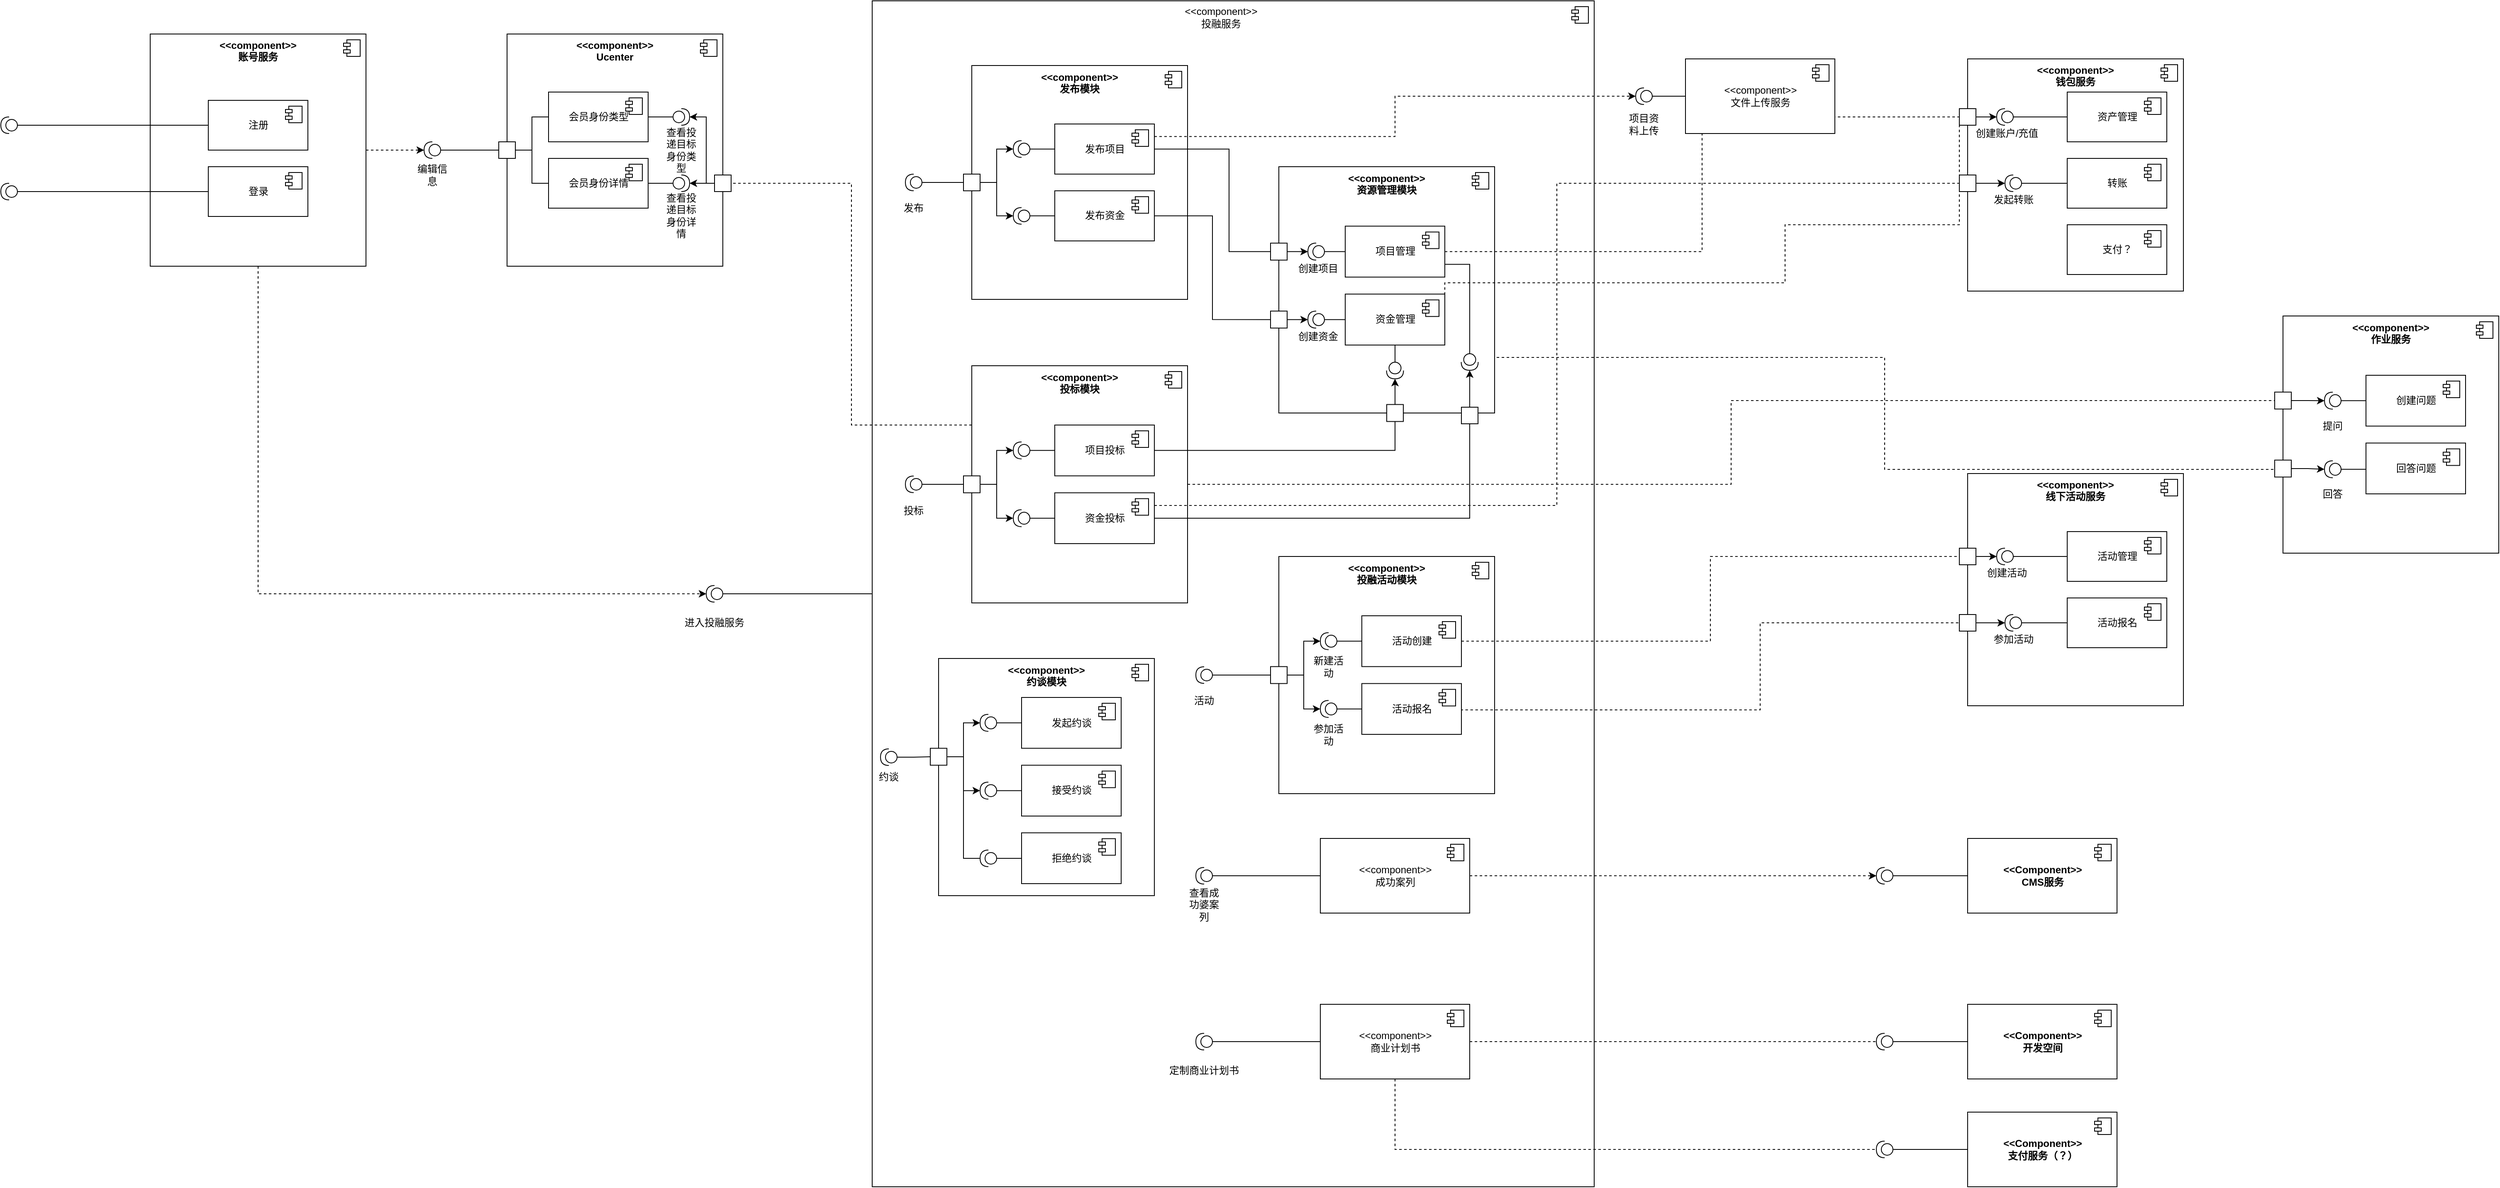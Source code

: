 <mxfile version="12.4.1" type="github" pages="1"><diagram id="_vSn82t7nMh5fF6xdsyn" name="第 1 页"><mxGraphModel dx="932" dy="628" grid="1" gridSize="10" guides="1" tooltips="1" connect="1" arrows="1" fold="1" page="1" pageScale="1" pageWidth="3300" pageHeight="4681" math="0" shadow="0"><root><mxCell id="0"/><mxCell id="1" parent="0"/><mxCell id="4D52cwiG-QDbcKWHhJxy-13" value="" style="html=1;" parent="1" vertex="1"><mxGeometry x="690" y="100" width="260" height="280" as="geometry"/></mxCell><mxCell id="4D52cwiG-QDbcKWHhJxy-14" value="" style="shape=component;jettyWidth=8;jettyHeight=4;" parent="4D52cwiG-QDbcKWHhJxy-13" vertex="1"><mxGeometry x="1" width="20" height="20" relative="1" as="geometry"><mxPoint x="-27" y="7" as="offset"/></mxGeometry></mxCell><mxCell id="4D52cwiG-QDbcKWHhJxy-15" value="&lt;&lt;component&gt;&gt;&#10;Ucenter" style="text;align=center;fontStyle=1;verticalAlign=middle;spacingLeft=3;spacingRight=3;strokeColor=none;rotatable=0;points=[[0,0.5],[1,0.5]];portConstraint=eastwest;" parent="4D52cwiG-QDbcKWHhJxy-13" vertex="1"><mxGeometry x="90" y="10" width="80" height="20.222" as="geometry"/></mxCell><mxCell id="4D52cwiG-QDbcKWHhJxy-16" value="会员身份类型" style="html=1;" parent="4D52cwiG-QDbcKWHhJxy-13" vertex="1"><mxGeometry x="50" y="70" width="120" height="60" as="geometry"/></mxCell><mxCell id="4D52cwiG-QDbcKWHhJxy-17" value="" style="shape=component;jettyWidth=8;jettyHeight=4;" parent="4D52cwiG-QDbcKWHhJxy-16" vertex="1"><mxGeometry x="1" width="20" height="20" relative="1" as="geometry"><mxPoint x="-27" y="7" as="offset"/></mxGeometry></mxCell><mxCell id="4D52cwiG-QDbcKWHhJxy-18" value="会员身份详情" style="html=1;" parent="4D52cwiG-QDbcKWHhJxy-13" vertex="1"><mxGeometry x="50" y="150" width="120" height="60" as="geometry"/></mxCell><mxCell id="4D52cwiG-QDbcKWHhJxy-19" value="" style="shape=component;jettyWidth=8;jettyHeight=4;" parent="4D52cwiG-QDbcKWHhJxy-18" vertex="1"><mxGeometry x="1" width="20" height="20" relative="1" as="geometry"><mxPoint x="-27" y="7" as="offset"/></mxGeometry></mxCell><mxCell id="4D52cwiG-QDbcKWHhJxy-34" style="edgeStyle=orthogonalEdgeStyle;rounded=0;orthogonalLoop=1;jettySize=auto;html=1;exitX=1;exitY=0.5;exitDx=0;exitDy=0;entryX=0;entryY=0.5;entryDx=0;entryDy=0;endArrow=none;endFill=0;" parent="4D52cwiG-QDbcKWHhJxy-13" source="4D52cwiG-QDbcKWHhJxy-32" target="4D52cwiG-QDbcKWHhJxy-16" edge="1"><mxGeometry relative="1" as="geometry"/></mxCell><mxCell id="4D52cwiG-QDbcKWHhJxy-35" style="edgeStyle=orthogonalEdgeStyle;rounded=0;orthogonalLoop=1;jettySize=auto;html=1;exitX=1;exitY=0.5;exitDx=0;exitDy=0;entryX=0;entryY=0.5;entryDx=0;entryDy=0;endArrow=none;endFill=0;" parent="4D52cwiG-QDbcKWHhJxy-13" source="4D52cwiG-QDbcKWHhJxy-32" target="4D52cwiG-QDbcKWHhJxy-18" edge="1"><mxGeometry relative="1" as="geometry"/></mxCell><mxCell id="4D52cwiG-QDbcKWHhJxy-32" value="" style="rounded=0;whiteSpace=wrap;html=1;" parent="4D52cwiG-QDbcKWHhJxy-13" vertex="1"><mxGeometry x="-10" y="130" width="20" height="20" as="geometry"/></mxCell><mxCell id="4D52cwiG-QDbcKWHhJxy-239" style="edgeStyle=orthogonalEdgeStyle;rounded=0;orthogonalLoop=1;jettySize=auto;html=1;exitX=0;exitY=0.5;exitDx=0;exitDy=0;exitPerimeter=0;entryX=1;entryY=0.5;entryDx=0;entryDy=0;endArrow=none;endFill=0;" parent="4D52cwiG-QDbcKWHhJxy-13" source="4D52cwiG-QDbcKWHhJxy-237" target="4D52cwiG-QDbcKWHhJxy-18" edge="1"><mxGeometry relative="1" as="geometry"/></mxCell><mxCell id="4D52cwiG-QDbcKWHhJxy-237" value="" style="shape=providedRequiredInterface;html=1;verticalLabelPosition=bottom;" parent="4D52cwiG-QDbcKWHhJxy-13" vertex="1"><mxGeometry x="200" y="170" width="20" height="20" as="geometry"/></mxCell><mxCell id="4D52cwiG-QDbcKWHhJxy-240" value="查看投递目标身份详情" style="text;html=1;strokeColor=none;fillColor=none;align=center;verticalAlign=middle;whiteSpace=wrap;rounded=0;" parent="4D52cwiG-QDbcKWHhJxy-13" vertex="1"><mxGeometry x="190" y="209" width="40" height="20" as="geometry"/></mxCell><mxCell id="4D52cwiG-QDbcKWHhJxy-243" style="edgeStyle=orthogonalEdgeStyle;rounded=0;orthogonalLoop=1;jettySize=auto;html=1;exitX=0;exitY=0.5;exitDx=0;exitDy=0;exitPerimeter=0;entryX=1;entryY=0.5;entryDx=0;entryDy=0;endArrow=none;endFill=0;" parent="4D52cwiG-QDbcKWHhJxy-13" source="4D52cwiG-QDbcKWHhJxy-241" target="4D52cwiG-QDbcKWHhJxy-16" edge="1"><mxGeometry relative="1" as="geometry"/></mxCell><mxCell id="4D52cwiG-QDbcKWHhJxy-241" value="" style="shape=providedRequiredInterface;html=1;verticalLabelPosition=bottom;" parent="4D52cwiG-QDbcKWHhJxy-13" vertex="1"><mxGeometry x="200" y="90" width="20" height="20" as="geometry"/></mxCell><mxCell id="4D52cwiG-QDbcKWHhJxy-244" value="查看投递目标身份类型" style="text;html=1;strokeColor=none;fillColor=none;align=center;verticalAlign=middle;whiteSpace=wrap;rounded=0;" parent="4D52cwiG-QDbcKWHhJxy-13" vertex="1"><mxGeometry x="190" y="130" width="40" height="20" as="geometry"/></mxCell><mxCell id="4D52cwiG-QDbcKWHhJxy-29" style="edgeStyle=orthogonalEdgeStyle;rounded=0;orthogonalLoop=1;jettySize=auto;html=1;exitX=1;exitY=0.5;exitDx=0;exitDy=0;entryX=1;entryY=0.5;entryDx=0;entryDy=0;entryPerimeter=0;dashed=1;endArrow=classic;endFill=1;" parent="1" source="4D52cwiG-QDbcKWHhJxy-1" target="4D52cwiG-QDbcKWHhJxy-25" edge="1"><mxGeometry relative="1" as="geometry"/></mxCell><mxCell id="4D52cwiG-QDbcKWHhJxy-234" style="edgeStyle=orthogonalEdgeStyle;rounded=0;orthogonalLoop=1;jettySize=auto;html=1;exitX=0.5;exitY=1;exitDx=0;exitDy=0;entryX=1;entryY=0.5;entryDx=0;entryDy=0;entryPerimeter=0;endArrow=classic;endFill=1;dashed=1;" parent="1" source="4D52cwiG-QDbcKWHhJxy-1" target="4D52cwiG-QDbcKWHhJxy-232" edge="1"><mxGeometry relative="1" as="geometry"/></mxCell><mxCell id="4D52cwiG-QDbcKWHhJxy-1" value="" style="html=1;" parent="1" vertex="1"><mxGeometry x="260" y="100" width="260" height="280" as="geometry"/></mxCell><mxCell id="4D52cwiG-QDbcKWHhJxy-2" value="" style="shape=component;jettyWidth=8;jettyHeight=4;" parent="4D52cwiG-QDbcKWHhJxy-1" vertex="1"><mxGeometry x="1" width="20" height="20" relative="1" as="geometry"><mxPoint x="-27" y="7" as="offset"/></mxGeometry></mxCell><mxCell id="4D52cwiG-QDbcKWHhJxy-3" value="&lt;&lt;component&gt;&gt;&#10;账号服务" style="text;align=center;fontStyle=1;verticalAlign=middle;spacingLeft=3;spacingRight=3;strokeColor=none;rotatable=0;points=[[0,0.5],[1,0.5]];portConstraint=eastwest;" parent="4D52cwiG-QDbcKWHhJxy-1" vertex="1"><mxGeometry x="90" y="10" width="80" height="20.222" as="geometry"/></mxCell><mxCell id="4D52cwiG-QDbcKWHhJxy-4" value="注册" style="html=1;" parent="4D52cwiG-QDbcKWHhJxy-1" vertex="1"><mxGeometry x="70" y="80" width="120" height="60" as="geometry"/></mxCell><mxCell id="4D52cwiG-QDbcKWHhJxy-5" value="" style="shape=component;jettyWidth=8;jettyHeight=4;" parent="4D52cwiG-QDbcKWHhJxy-4" vertex="1"><mxGeometry x="1" width="20" height="20" relative="1" as="geometry"><mxPoint x="-27" y="7" as="offset"/></mxGeometry></mxCell><mxCell id="4D52cwiG-QDbcKWHhJxy-6" value="登录" style="html=1;" parent="4D52cwiG-QDbcKWHhJxy-1" vertex="1"><mxGeometry x="70" y="160" width="120" height="60" as="geometry"/></mxCell><mxCell id="4D52cwiG-QDbcKWHhJxy-7" value="" style="shape=component;jettyWidth=8;jettyHeight=4;" parent="4D52cwiG-QDbcKWHhJxy-6" vertex="1"><mxGeometry x="1" width="20" height="20" relative="1" as="geometry"><mxPoint x="-27" y="7" as="offset"/></mxGeometry></mxCell><mxCell id="4D52cwiG-QDbcKWHhJxy-21" style="edgeStyle=orthogonalEdgeStyle;rounded=0;orthogonalLoop=1;jettySize=auto;html=1;exitX=0;exitY=0.5;exitDx=0;exitDy=0;exitPerimeter=0;entryX=0;entryY=0.5;entryDx=0;entryDy=0;endArrow=none;endFill=0;" parent="1" source="4D52cwiG-QDbcKWHhJxy-20" target="4D52cwiG-QDbcKWHhJxy-4" edge="1"><mxGeometry relative="1" as="geometry"/></mxCell><mxCell id="4D52cwiG-QDbcKWHhJxy-20" value="" style="shape=providedRequiredInterface;html=1;verticalLabelPosition=bottom;rotation=-180;" parent="1" vertex="1"><mxGeometry x="80" y="200" width="20" height="20" as="geometry"/></mxCell><mxCell id="4D52cwiG-QDbcKWHhJxy-23" style="edgeStyle=orthogonalEdgeStyle;rounded=0;orthogonalLoop=1;jettySize=auto;html=1;exitX=0;exitY=0.5;exitDx=0;exitDy=0;exitPerimeter=0;entryX=0;entryY=0.5;entryDx=0;entryDy=0;endArrow=none;endFill=0;" parent="1" source="4D52cwiG-QDbcKWHhJxy-22" target="4D52cwiG-QDbcKWHhJxy-6" edge="1"><mxGeometry relative="1" as="geometry"/></mxCell><mxCell id="4D52cwiG-QDbcKWHhJxy-22" value="" style="shape=providedRequiredInterface;html=1;verticalLabelPosition=bottom;rotation=-180;" parent="1" vertex="1"><mxGeometry x="80" y="280" width="20" height="20" as="geometry"/></mxCell><mxCell id="4D52cwiG-QDbcKWHhJxy-33" style="edgeStyle=orthogonalEdgeStyle;rounded=0;orthogonalLoop=1;jettySize=auto;html=1;exitX=0;exitY=0.5;exitDx=0;exitDy=0;exitPerimeter=0;entryX=0;entryY=0.5;entryDx=0;entryDy=0;endArrow=none;endFill=0;" parent="1" source="4D52cwiG-QDbcKWHhJxy-25" target="4D52cwiG-QDbcKWHhJxy-32" edge="1"><mxGeometry relative="1" as="geometry"/></mxCell><mxCell id="4D52cwiG-QDbcKWHhJxy-25" value="" style="shape=providedRequiredInterface;html=1;verticalLabelPosition=bottom;rotation=-180;" parent="1" vertex="1"><mxGeometry x="590" y="230" width="20" height="20" as="geometry"/></mxCell><mxCell id="4D52cwiG-QDbcKWHhJxy-36" value="编辑信息" style="text;html=1;strokeColor=none;fillColor=none;align=center;verticalAlign=middle;whiteSpace=wrap;rounded=0;" parent="1" vertex="1"><mxGeometry x="580" y="260" width="40" height="20" as="geometry"/></mxCell><mxCell id="4D52cwiG-QDbcKWHhJxy-37" value="" style="html=1;" parent="1" vertex="1"><mxGeometry x="1130" y="60" width="870" height="1430" as="geometry"/></mxCell><mxCell id="4D52cwiG-QDbcKWHhJxy-38" value="" style="shape=component;jettyWidth=8;jettyHeight=4;" parent="4D52cwiG-QDbcKWHhJxy-37" vertex="1"><mxGeometry x="1" width="20" height="20" relative="1" as="geometry"><mxPoint x="-27" y="7" as="offset"/></mxGeometry></mxCell><mxCell id="4D52cwiG-QDbcKWHhJxy-59" value="" style="html=1;" parent="4D52cwiG-QDbcKWHhJxy-37" vertex="1"><mxGeometry x="120" y="78" width="260" height="282" as="geometry"/></mxCell><mxCell id="4D52cwiG-QDbcKWHhJxy-60" value="" style="shape=component;jettyWidth=8;jettyHeight=4;" parent="4D52cwiG-QDbcKWHhJxy-59" vertex="1"><mxGeometry x="1" width="20" height="20" relative="1" as="geometry"><mxPoint x="-27" y="7" as="offset"/></mxGeometry></mxCell><mxCell id="4D52cwiG-QDbcKWHhJxy-61" value="&lt;&lt;component&gt;&gt;&#10;发布模块" style="text;align=center;fontStyle=1;verticalAlign=middle;spacingLeft=3;spacingRight=3;strokeColor=none;rotatable=0;points=[[0,0.5],[1,0.5]];portConstraint=eastwest;" parent="4D52cwiG-QDbcKWHhJxy-59" vertex="1"><mxGeometry x="90" y="10.071" width="80" height="20.367" as="geometry"/></mxCell><mxCell id="4D52cwiG-QDbcKWHhJxy-62" value="发布项目" style="html=1;" parent="4D52cwiG-QDbcKWHhJxy-59" vertex="1"><mxGeometry x="100" y="70.5" width="120" height="60.429" as="geometry"/></mxCell><mxCell id="4D52cwiG-QDbcKWHhJxy-63" value="" style="shape=component;jettyWidth=8;jettyHeight=4;" parent="4D52cwiG-QDbcKWHhJxy-62" vertex="1"><mxGeometry x="1" width="20" height="20" relative="1" as="geometry"><mxPoint x="-27" y="7" as="offset"/></mxGeometry></mxCell><mxCell id="4D52cwiG-QDbcKWHhJxy-64" value="发布资金" style="html=1;" parent="4D52cwiG-QDbcKWHhJxy-59" vertex="1"><mxGeometry x="100" y="151.071" width="120" height="60.429" as="geometry"/></mxCell><mxCell id="4D52cwiG-QDbcKWHhJxy-65" value="" style="shape=component;jettyWidth=8;jettyHeight=4;" parent="4D52cwiG-QDbcKWHhJxy-64" vertex="1"><mxGeometry x="1" width="20" height="20" relative="1" as="geometry"><mxPoint x="-27" y="7" as="offset"/></mxGeometry></mxCell><mxCell id="4D52cwiG-QDbcKWHhJxy-122" style="edgeStyle=orthogonalEdgeStyle;rounded=0;orthogonalLoop=1;jettySize=auto;html=1;exitX=1;exitY=0.5;exitDx=0;exitDy=0;entryX=1;entryY=0.5;entryDx=0;entryDy=0;entryPerimeter=0;endArrow=classic;endFill=1;" parent="4D52cwiG-QDbcKWHhJxy-59" source="4D52cwiG-QDbcKWHhJxy-68" target="4D52cwiG-QDbcKWHhJxy-119" edge="1"><mxGeometry relative="1" as="geometry"/></mxCell><mxCell id="4D52cwiG-QDbcKWHhJxy-123" style="edgeStyle=orthogonalEdgeStyle;rounded=0;orthogonalLoop=1;jettySize=auto;html=1;exitX=1;exitY=0.5;exitDx=0;exitDy=0;entryX=1;entryY=0.5;entryDx=0;entryDy=0;entryPerimeter=0;endArrow=classic;endFill=1;" parent="4D52cwiG-QDbcKWHhJxy-59" source="4D52cwiG-QDbcKWHhJxy-68" target="4D52cwiG-QDbcKWHhJxy-120" edge="1"><mxGeometry relative="1" as="geometry"/></mxCell><mxCell id="4D52cwiG-QDbcKWHhJxy-68" value="" style="rounded=0;whiteSpace=wrap;html=1;" parent="4D52cwiG-QDbcKWHhJxy-59" vertex="1"><mxGeometry x="-10" y="130.929" width="20" height="20.143" as="geometry"/></mxCell><mxCell id="4D52cwiG-QDbcKWHhJxy-121" style="edgeStyle=orthogonalEdgeStyle;rounded=0;orthogonalLoop=1;jettySize=auto;html=1;exitX=0;exitY=0.5;exitDx=0;exitDy=0;exitPerimeter=0;entryX=0;entryY=0.5;entryDx=0;entryDy=0;endArrow=none;endFill=0;" parent="4D52cwiG-QDbcKWHhJxy-59" source="4D52cwiG-QDbcKWHhJxy-119" target="4D52cwiG-QDbcKWHhJxy-62" edge="1"><mxGeometry relative="1" as="geometry"/></mxCell><mxCell id="4D52cwiG-QDbcKWHhJxy-119" value="" style="shape=providedRequiredInterface;html=1;verticalLabelPosition=bottom;rotation=-180;" parent="4D52cwiG-QDbcKWHhJxy-59" vertex="1"><mxGeometry x="50" y="90.643" width="20" height="20.143" as="geometry"/></mxCell><mxCell id="4D52cwiG-QDbcKWHhJxy-124" style="edgeStyle=orthogonalEdgeStyle;rounded=0;orthogonalLoop=1;jettySize=auto;html=1;exitX=0;exitY=0.5;exitDx=0;exitDy=0;exitPerimeter=0;entryX=0;entryY=0.5;entryDx=0;entryDy=0;endArrow=none;endFill=0;" parent="4D52cwiG-QDbcKWHhJxy-59" source="4D52cwiG-QDbcKWHhJxy-120" target="4D52cwiG-QDbcKWHhJxy-64" edge="1"><mxGeometry relative="1" as="geometry"/></mxCell><mxCell id="4D52cwiG-QDbcKWHhJxy-120" value="" style="shape=providedRequiredInterface;html=1;verticalLabelPosition=bottom;rotation=-180;" parent="4D52cwiG-QDbcKWHhJxy-59" vertex="1"><mxGeometry x="50" y="171.214" width="20" height="20.143" as="geometry"/></mxCell><mxCell id="4D52cwiG-QDbcKWHhJxy-69" value="" style="html=1;" parent="4D52cwiG-QDbcKWHhJxy-37" vertex="1"><mxGeometry x="120" y="440" width="260" height="286" as="geometry"/></mxCell><mxCell id="4D52cwiG-QDbcKWHhJxy-70" value="" style="shape=component;jettyWidth=8;jettyHeight=4;" parent="4D52cwiG-QDbcKWHhJxy-69" vertex="1"><mxGeometry x="1" width="20" height="20" relative="1" as="geometry"><mxPoint x="-27" y="7" as="offset"/></mxGeometry></mxCell><mxCell id="4D52cwiG-QDbcKWHhJxy-71" value="&lt;&lt;component&gt;&gt;&#10;投标模块" style="text;align=center;fontStyle=1;verticalAlign=middle;spacingLeft=3;spacingRight=3;strokeColor=none;rotatable=0;points=[[0,0.5],[1,0.5]];portConstraint=eastwest;" parent="4D52cwiG-QDbcKWHhJxy-69" vertex="1"><mxGeometry x="90" y="10.214" width="80" height="20.656" as="geometry"/></mxCell><mxCell id="4D52cwiG-QDbcKWHhJxy-72" value="项目投标" style="html=1;" parent="4D52cwiG-QDbcKWHhJxy-69" vertex="1"><mxGeometry x="100" y="71.5" width="120" height="61.286" as="geometry"/></mxCell><mxCell id="4D52cwiG-QDbcKWHhJxy-73" value="" style="shape=component;jettyWidth=8;jettyHeight=4;" parent="4D52cwiG-QDbcKWHhJxy-72" vertex="1"><mxGeometry x="1" width="20" height="20" relative="1" as="geometry"><mxPoint x="-27" y="7" as="offset"/></mxGeometry></mxCell><mxCell id="4D52cwiG-QDbcKWHhJxy-74" value="资金投标" style="html=1;" parent="4D52cwiG-QDbcKWHhJxy-69" vertex="1"><mxGeometry x="100" y="153.214" width="120" height="61.286" as="geometry"/></mxCell><mxCell id="4D52cwiG-QDbcKWHhJxy-75" value="" style="shape=component;jettyWidth=8;jettyHeight=4;" parent="4D52cwiG-QDbcKWHhJxy-74" vertex="1"><mxGeometry x="1" width="20" height="20" relative="1" as="geometry"><mxPoint x="-27" y="7" as="offset"/></mxGeometry></mxCell><mxCell id="4D52cwiG-QDbcKWHhJxy-129" style="edgeStyle=orthogonalEdgeStyle;rounded=0;orthogonalLoop=1;jettySize=auto;html=1;exitX=1;exitY=0.5;exitDx=0;exitDy=0;entryX=1;entryY=0.5;entryDx=0;entryDy=0;entryPerimeter=0;endArrow=classic;endFill=1;" parent="4D52cwiG-QDbcKWHhJxy-69" source="4D52cwiG-QDbcKWHhJxy-78" target="4D52cwiG-QDbcKWHhJxy-128" edge="1"><mxGeometry relative="1" as="geometry"/></mxCell><mxCell id="4D52cwiG-QDbcKWHhJxy-132" style="edgeStyle=orthogonalEdgeStyle;rounded=0;orthogonalLoop=1;jettySize=auto;html=1;exitX=1;exitY=0.5;exitDx=0;exitDy=0;entryX=1;entryY=0.5;entryDx=0;entryDy=0;entryPerimeter=0;endArrow=classic;endFill=1;" parent="4D52cwiG-QDbcKWHhJxy-69" source="4D52cwiG-QDbcKWHhJxy-78" target="4D52cwiG-QDbcKWHhJxy-131" edge="1"><mxGeometry relative="1" as="geometry"/></mxCell><mxCell id="4D52cwiG-QDbcKWHhJxy-78" value="" style="rounded=0;whiteSpace=wrap;html=1;" parent="4D52cwiG-QDbcKWHhJxy-69" vertex="1"><mxGeometry x="-10" y="132.786" width="20" height="20.429" as="geometry"/></mxCell><mxCell id="4D52cwiG-QDbcKWHhJxy-134" style="edgeStyle=orthogonalEdgeStyle;rounded=0;orthogonalLoop=1;jettySize=auto;html=1;exitX=0;exitY=0.5;exitDx=0;exitDy=0;exitPerimeter=0;entryX=0;entryY=0.5;entryDx=0;entryDy=0;endArrow=none;endFill=0;" parent="4D52cwiG-QDbcKWHhJxy-69" source="4D52cwiG-QDbcKWHhJxy-128" target="4D52cwiG-QDbcKWHhJxy-72" edge="1"><mxGeometry relative="1" as="geometry"/></mxCell><mxCell id="4D52cwiG-QDbcKWHhJxy-128" value="" style="shape=providedRequiredInterface;html=1;verticalLabelPosition=bottom;rotation=-180;" parent="4D52cwiG-QDbcKWHhJxy-69" vertex="1"><mxGeometry x="50" y="91.929" width="20" height="20.429" as="geometry"/></mxCell><mxCell id="4D52cwiG-QDbcKWHhJxy-133" style="edgeStyle=orthogonalEdgeStyle;rounded=0;orthogonalLoop=1;jettySize=auto;html=1;exitX=0;exitY=0.5;exitDx=0;exitDy=0;exitPerimeter=0;entryX=0;entryY=0.5;entryDx=0;entryDy=0;endArrow=none;endFill=0;" parent="4D52cwiG-QDbcKWHhJxy-69" source="4D52cwiG-QDbcKWHhJxy-131" target="4D52cwiG-QDbcKWHhJxy-74" edge="1"><mxGeometry relative="1" as="geometry"/></mxCell><mxCell id="4D52cwiG-QDbcKWHhJxy-131" value="" style="shape=providedRequiredInterface;html=1;verticalLabelPosition=bottom;rotation=-180;" parent="4D52cwiG-QDbcKWHhJxy-69" vertex="1"><mxGeometry x="50" y="173.643" width="20" height="20.429" as="geometry"/></mxCell><mxCell id="4D52cwiG-QDbcKWHhJxy-79" value="" style="html=1;" parent="4D52cwiG-QDbcKWHhJxy-37" vertex="1"><mxGeometry x="490" y="200" width="260" height="297" as="geometry"/></mxCell><mxCell id="4D52cwiG-QDbcKWHhJxy-80" value="" style="shape=component;jettyWidth=8;jettyHeight=4;" parent="4D52cwiG-QDbcKWHhJxy-79" vertex="1"><mxGeometry x="1" width="20" height="20" relative="1" as="geometry"><mxPoint x="-27" y="7" as="offset"/></mxGeometry></mxCell><mxCell id="4D52cwiG-QDbcKWHhJxy-81" value="&lt;&lt;component&gt;&gt;&#10;资源管理模块" style="text;align=center;fontStyle=1;verticalAlign=middle;spacingLeft=3;spacingRight=3;strokeColor=none;rotatable=0;points=[[0,0.5],[1,0.5]];portConstraint=eastwest;" parent="4D52cwiG-QDbcKWHhJxy-79" vertex="1"><mxGeometry x="90" y="10.241" width="80" height="20.71" as="geometry"/></mxCell><mxCell id="4D52cwiG-QDbcKWHhJxy-82" value="项目管理" style="html=1;" parent="4D52cwiG-QDbcKWHhJxy-79" vertex="1"><mxGeometry x="80" y="71.69" width="120" height="61.448" as="geometry"/></mxCell><mxCell id="4D52cwiG-QDbcKWHhJxy-83" value="" style="shape=component;jettyWidth=8;jettyHeight=4;" parent="4D52cwiG-QDbcKWHhJxy-82" vertex="1"><mxGeometry x="1" width="20" height="20" relative="1" as="geometry"><mxPoint x="-27" y="7" as="offset"/></mxGeometry></mxCell><mxCell id="4D52cwiG-QDbcKWHhJxy-84" value="资金管理" style="html=1;" parent="4D52cwiG-QDbcKWHhJxy-79" vertex="1"><mxGeometry x="80" y="153.621" width="120" height="61.448" as="geometry"/></mxCell><mxCell id="4D52cwiG-QDbcKWHhJxy-85" value="" style="shape=component;jettyWidth=8;jettyHeight=4;" parent="4D52cwiG-QDbcKWHhJxy-84" vertex="1"><mxGeometry x="1" width="20" height="20" relative="1" as="geometry"><mxPoint x="-27" y="7" as="offset"/></mxGeometry></mxCell><mxCell id="4D52cwiG-QDbcKWHhJxy-97" style="edgeStyle=orthogonalEdgeStyle;rounded=0;orthogonalLoop=1;jettySize=auto;html=1;exitX=1;exitY=0.5;exitDx=0;exitDy=0;entryX=1;entryY=0.5;entryDx=0;entryDy=0;entryPerimeter=0;endArrow=classic;endFill=1;" parent="4D52cwiG-QDbcKWHhJxy-79" source="4D52cwiG-QDbcKWHhJxy-91" target="4D52cwiG-QDbcKWHhJxy-95" edge="1"><mxGeometry relative="1" as="geometry"/></mxCell><mxCell id="4D52cwiG-QDbcKWHhJxy-91" value="" style="rounded=0;whiteSpace=wrap;html=1;" parent="4D52cwiG-QDbcKWHhJxy-79" vertex="1"><mxGeometry x="-10" y="92.172" width="20" height="20.483" as="geometry"/></mxCell><mxCell id="4D52cwiG-QDbcKWHhJxy-98" style="edgeStyle=orthogonalEdgeStyle;rounded=0;orthogonalLoop=1;jettySize=auto;html=1;exitX=1;exitY=0.5;exitDx=0;exitDy=0;entryX=1;entryY=0.5;entryDx=0;entryDy=0;entryPerimeter=0;endArrow=classic;endFill=1;" parent="4D52cwiG-QDbcKWHhJxy-79" source="4D52cwiG-QDbcKWHhJxy-92" target="4D52cwiG-QDbcKWHhJxy-96" edge="1"><mxGeometry relative="1" as="geometry"/></mxCell><mxCell id="4D52cwiG-QDbcKWHhJxy-92" value="" style="rounded=0;whiteSpace=wrap;html=1;" parent="4D52cwiG-QDbcKWHhJxy-79" vertex="1"><mxGeometry x="-10" y="174.103" width="20" height="20.483" as="geometry"/></mxCell><mxCell id="4D52cwiG-QDbcKWHhJxy-99" style="edgeStyle=orthogonalEdgeStyle;rounded=0;orthogonalLoop=1;jettySize=auto;html=1;exitX=0;exitY=0.5;exitDx=0;exitDy=0;exitPerimeter=0;entryX=0;entryY=0.5;entryDx=0;entryDy=0;endArrow=none;endFill=0;" parent="4D52cwiG-QDbcKWHhJxy-79" source="4D52cwiG-QDbcKWHhJxy-95" target="4D52cwiG-QDbcKWHhJxy-82" edge="1"><mxGeometry relative="1" as="geometry"/></mxCell><mxCell id="4D52cwiG-QDbcKWHhJxy-95" value="" style="shape=providedRequiredInterface;html=1;verticalLabelPosition=bottom;rotation=-180;" parent="4D52cwiG-QDbcKWHhJxy-79" vertex="1"><mxGeometry x="35" y="92.172" width="20" height="20.483" as="geometry"/></mxCell><mxCell id="4D52cwiG-QDbcKWHhJxy-100" style="edgeStyle=orthogonalEdgeStyle;rounded=0;orthogonalLoop=1;jettySize=auto;html=1;exitX=0;exitY=0.5;exitDx=0;exitDy=0;exitPerimeter=0;entryX=0;entryY=0.5;entryDx=0;entryDy=0;endArrow=none;endFill=0;" parent="4D52cwiG-QDbcKWHhJxy-79" source="4D52cwiG-QDbcKWHhJxy-96" target="4D52cwiG-QDbcKWHhJxy-84" edge="1"><mxGeometry relative="1" as="geometry"/></mxCell><mxCell id="4D52cwiG-QDbcKWHhJxy-96" value="" style="shape=providedRequiredInterface;html=1;verticalLabelPosition=bottom;rotation=-180;" parent="4D52cwiG-QDbcKWHhJxy-79" vertex="1"><mxGeometry x="35" y="174.103" width="20" height="20.483" as="geometry"/></mxCell><mxCell id="4D52cwiG-QDbcKWHhJxy-101" value="创建项目" style="text;html=1;strokeColor=none;fillColor=none;align=center;verticalAlign=middle;whiteSpace=wrap;rounded=0;" parent="4D52cwiG-QDbcKWHhJxy-79" vertex="1"><mxGeometry x="20" y="112.655" width="55" height="20.483" as="geometry"/></mxCell><mxCell id="4D52cwiG-QDbcKWHhJxy-102" value="创建资金" style="text;html=1;strokeColor=none;fillColor=none;align=center;verticalAlign=middle;whiteSpace=wrap;rounded=0;" parent="4D52cwiG-QDbcKWHhJxy-79" vertex="1"><mxGeometry x="20" y="194.586" width="55" height="20.483" as="geometry"/></mxCell><mxCell id="4D52cwiG-QDbcKWHhJxy-140" style="edgeStyle=orthogonalEdgeStyle;rounded=0;orthogonalLoop=1;jettySize=auto;html=1;exitX=0.5;exitY=0;exitDx=0;exitDy=0;entryX=1;entryY=0.5;entryDx=0;entryDy=0;entryPerimeter=0;endArrow=classic;endFill=1;" parent="4D52cwiG-QDbcKWHhJxy-79" source="4D52cwiG-QDbcKWHhJxy-135" target="4D52cwiG-QDbcKWHhJxy-139" edge="1"><mxGeometry relative="1" as="geometry"/></mxCell><mxCell id="4D52cwiG-QDbcKWHhJxy-135" value="" style="rounded=0;whiteSpace=wrap;html=1;" parent="4D52cwiG-QDbcKWHhJxy-79" vertex="1"><mxGeometry x="130" y="286.759" width="20" height="20.483" as="geometry"/></mxCell><mxCell id="4D52cwiG-QDbcKWHhJxy-141" style="edgeStyle=orthogonalEdgeStyle;rounded=0;orthogonalLoop=1;jettySize=auto;html=1;exitX=0;exitY=0.5;exitDx=0;exitDy=0;exitPerimeter=0;entryX=0.5;entryY=1;entryDx=0;entryDy=0;endArrow=none;endFill=0;" parent="4D52cwiG-QDbcKWHhJxy-79" source="4D52cwiG-QDbcKWHhJxy-139" target="4D52cwiG-QDbcKWHhJxy-84" edge="1"><mxGeometry relative="1" as="geometry"/></mxCell><mxCell id="4D52cwiG-QDbcKWHhJxy-139" value="" style="shape=providedRequiredInterface;html=1;verticalLabelPosition=bottom;rotation=90;" parent="4D52cwiG-QDbcKWHhJxy-79" vertex="1"><mxGeometry x="130" y="235.552" width="20" height="20.483" as="geometry"/></mxCell><mxCell id="4D52cwiG-QDbcKWHhJxy-145" style="edgeStyle=orthogonalEdgeStyle;rounded=0;orthogonalLoop=1;jettySize=auto;html=1;exitX=0;exitY=0.5;exitDx=0;exitDy=0;exitPerimeter=0;entryX=1;entryY=0.75;entryDx=0;entryDy=0;endArrow=none;endFill=0;" parent="4D52cwiG-QDbcKWHhJxy-79" source="4D52cwiG-QDbcKWHhJxy-143" target="4D52cwiG-QDbcKWHhJxy-82" edge="1"><mxGeometry relative="1" as="geometry"/></mxCell><mxCell id="4D52cwiG-QDbcKWHhJxy-143" value="" style="shape=providedRequiredInterface;html=1;verticalLabelPosition=bottom;rotation=90;" parent="4D52cwiG-QDbcKWHhJxy-79" vertex="1"><mxGeometry x="220" y="225.31" width="20" height="20.483" as="geometry"/></mxCell><mxCell id="4D52cwiG-QDbcKWHhJxy-93" style="edgeStyle=orthogonalEdgeStyle;rounded=0;orthogonalLoop=1;jettySize=auto;html=1;exitX=1;exitY=0.5;exitDx=0;exitDy=0;entryX=0;entryY=0.5;entryDx=0;entryDy=0;endArrow=none;endFill=0;" parent="4D52cwiG-QDbcKWHhJxy-37" source="4D52cwiG-QDbcKWHhJxy-62" target="4D52cwiG-QDbcKWHhJxy-91" edge="1"><mxGeometry relative="1" as="geometry"><Array as="points"><mxPoint x="430" y="179"/><mxPoint x="430" y="302"/></Array></mxGeometry></mxCell><mxCell id="4D52cwiG-QDbcKWHhJxy-94" style="edgeStyle=orthogonalEdgeStyle;rounded=0;orthogonalLoop=1;jettySize=auto;html=1;exitX=1;exitY=0.5;exitDx=0;exitDy=0;entryX=0;entryY=0.5;entryDx=0;entryDy=0;endArrow=none;endFill=0;" parent="4D52cwiG-QDbcKWHhJxy-37" source="4D52cwiG-QDbcKWHhJxy-64" target="4D52cwiG-QDbcKWHhJxy-92" edge="1"><mxGeometry relative="1" as="geometry"/></mxCell><mxCell id="4D52cwiG-QDbcKWHhJxy-144" style="edgeStyle=orthogonalEdgeStyle;rounded=0;orthogonalLoop=1;jettySize=auto;html=1;exitX=0.5;exitY=0;exitDx=0;exitDy=0;entryX=1;entryY=0.5;entryDx=0;entryDy=0;entryPerimeter=0;endArrow=classic;endFill=1;" parent="4D52cwiG-QDbcKWHhJxy-37" source="4D52cwiG-QDbcKWHhJxy-136" target="4D52cwiG-QDbcKWHhJxy-143" edge="1"><mxGeometry relative="1" as="geometry"/></mxCell><mxCell id="4D52cwiG-QDbcKWHhJxy-136" value="" style="rounded=0;whiteSpace=wrap;html=1;" parent="4D52cwiG-QDbcKWHhJxy-37" vertex="1"><mxGeometry x="710" y="490" width="20" height="20" as="geometry"/></mxCell><mxCell id="4D52cwiG-QDbcKWHhJxy-137" style="edgeStyle=orthogonalEdgeStyle;rounded=0;orthogonalLoop=1;jettySize=auto;html=1;exitX=1;exitY=0.5;exitDx=0;exitDy=0;entryX=0.5;entryY=1;entryDx=0;entryDy=0;endArrow=none;endFill=0;" parent="4D52cwiG-QDbcKWHhJxy-37" source="4D52cwiG-QDbcKWHhJxy-72" target="4D52cwiG-QDbcKWHhJxy-135" edge="1"><mxGeometry relative="1" as="geometry"/></mxCell><mxCell id="4D52cwiG-QDbcKWHhJxy-138" style="edgeStyle=orthogonalEdgeStyle;rounded=0;orthogonalLoop=1;jettySize=auto;html=1;exitX=1;exitY=0.5;exitDx=0;exitDy=0;entryX=0.5;entryY=1;entryDx=0;entryDy=0;endArrow=none;endFill=0;" parent="4D52cwiG-QDbcKWHhJxy-37" source="4D52cwiG-QDbcKWHhJxy-74" target="4D52cwiG-QDbcKWHhJxy-136" edge="1"><mxGeometry relative="1" as="geometry"/></mxCell><mxCell id="4D52cwiG-QDbcKWHhJxy-185" value="" style="html=1;" parent="4D52cwiG-QDbcKWHhJxy-37" vertex="1"><mxGeometry x="490" y="670" width="260" height="286" as="geometry"/></mxCell><mxCell id="4D52cwiG-QDbcKWHhJxy-186" value="" style="shape=component;jettyWidth=8;jettyHeight=4;" parent="4D52cwiG-QDbcKWHhJxy-185" vertex="1"><mxGeometry x="1" width="20" height="20" relative="1" as="geometry"><mxPoint x="-27" y="7" as="offset"/></mxGeometry></mxCell><mxCell id="4D52cwiG-QDbcKWHhJxy-187" value="&lt;&lt;component&gt;&gt;&#10;投融活动模块" style="text;align=center;fontStyle=1;verticalAlign=middle;spacingLeft=3;spacingRight=3;strokeColor=none;rotatable=0;points=[[0,0.5],[1,0.5]];portConstraint=eastwest;" parent="4D52cwiG-QDbcKWHhJxy-185" vertex="1"><mxGeometry x="90" y="10.214" width="80" height="20.656" as="geometry"/></mxCell><mxCell id="4D52cwiG-QDbcKWHhJxy-188" value="活动创建" style="html=1;" parent="4D52cwiG-QDbcKWHhJxy-185" vertex="1"><mxGeometry x="100" y="71.5" width="120" height="61.286" as="geometry"/></mxCell><mxCell id="4D52cwiG-QDbcKWHhJxy-189" value="" style="shape=component;jettyWidth=8;jettyHeight=4;" parent="4D52cwiG-QDbcKWHhJxy-188" vertex="1"><mxGeometry x="1" width="20" height="20" relative="1" as="geometry"><mxPoint x="-27" y="7" as="offset"/></mxGeometry></mxCell><mxCell id="4D52cwiG-QDbcKWHhJxy-190" value="活动报名" style="html=1;" parent="4D52cwiG-QDbcKWHhJxy-185" vertex="1"><mxGeometry x="100" y="153.214" width="120" height="61.286" as="geometry"/></mxCell><mxCell id="4D52cwiG-QDbcKWHhJxy-191" value="" style="shape=component;jettyWidth=8;jettyHeight=4;" parent="4D52cwiG-QDbcKWHhJxy-190" vertex="1"><mxGeometry x="1" width="20" height="20" relative="1" as="geometry"><mxPoint x="-27" y="7" as="offset"/></mxGeometry></mxCell><mxCell id="4D52cwiG-QDbcKWHhJxy-192" style="edgeStyle=orthogonalEdgeStyle;rounded=0;orthogonalLoop=1;jettySize=auto;html=1;exitX=1;exitY=0.5;exitDx=0;exitDy=0;entryX=1;entryY=0.5;entryDx=0;entryDy=0;entryPerimeter=0;endArrow=classic;endFill=1;" parent="4D52cwiG-QDbcKWHhJxy-185" source="4D52cwiG-QDbcKWHhJxy-194" target="4D52cwiG-QDbcKWHhJxy-196" edge="1"><mxGeometry relative="1" as="geometry"/></mxCell><mxCell id="4D52cwiG-QDbcKWHhJxy-193" style="edgeStyle=orthogonalEdgeStyle;rounded=0;orthogonalLoop=1;jettySize=auto;html=1;exitX=1;exitY=0.5;exitDx=0;exitDy=0;entryX=1;entryY=0.5;entryDx=0;entryDy=0;entryPerimeter=0;endArrow=classic;endFill=1;" parent="4D52cwiG-QDbcKWHhJxy-185" source="4D52cwiG-QDbcKWHhJxy-194" target="4D52cwiG-QDbcKWHhJxy-198" edge="1"><mxGeometry relative="1" as="geometry"/></mxCell><mxCell id="4D52cwiG-QDbcKWHhJxy-194" value="" style="rounded=0;whiteSpace=wrap;html=1;" parent="4D52cwiG-QDbcKWHhJxy-185" vertex="1"><mxGeometry x="-10" y="132.786" width="20" height="20.429" as="geometry"/></mxCell><mxCell id="4D52cwiG-QDbcKWHhJxy-195" style="edgeStyle=orthogonalEdgeStyle;rounded=0;orthogonalLoop=1;jettySize=auto;html=1;exitX=0;exitY=0.5;exitDx=0;exitDy=0;exitPerimeter=0;entryX=0;entryY=0.5;entryDx=0;entryDy=0;endArrow=none;endFill=0;" parent="4D52cwiG-QDbcKWHhJxy-185" source="4D52cwiG-QDbcKWHhJxy-196" target="4D52cwiG-QDbcKWHhJxy-188" edge="1"><mxGeometry relative="1" as="geometry"/></mxCell><mxCell id="4D52cwiG-QDbcKWHhJxy-196" value="" style="shape=providedRequiredInterface;html=1;verticalLabelPosition=bottom;rotation=-180;" parent="4D52cwiG-QDbcKWHhJxy-185" vertex="1"><mxGeometry x="50" y="91.929" width="20" height="20.429" as="geometry"/></mxCell><mxCell id="4D52cwiG-QDbcKWHhJxy-197" style="edgeStyle=orthogonalEdgeStyle;rounded=0;orthogonalLoop=1;jettySize=auto;html=1;exitX=0;exitY=0.5;exitDx=0;exitDy=0;exitPerimeter=0;entryX=0;entryY=0.5;entryDx=0;entryDy=0;endArrow=none;endFill=0;" parent="4D52cwiG-QDbcKWHhJxy-185" source="4D52cwiG-QDbcKWHhJxy-198" target="4D52cwiG-QDbcKWHhJxy-190" edge="1"><mxGeometry relative="1" as="geometry"/></mxCell><mxCell id="4D52cwiG-QDbcKWHhJxy-198" value="" style="shape=providedRequiredInterface;html=1;verticalLabelPosition=bottom;rotation=-180;" parent="4D52cwiG-QDbcKWHhJxy-185" vertex="1"><mxGeometry x="50" y="173.643" width="20" height="20.429" as="geometry"/></mxCell><mxCell id="4D52cwiG-QDbcKWHhJxy-253" value="新建活动" style="text;html=1;strokeColor=none;fillColor=none;align=center;verticalAlign=middle;whiteSpace=wrap;rounded=0;" parent="4D52cwiG-QDbcKWHhJxy-185" vertex="1"><mxGeometry x="40" y="123" width="40" height="20" as="geometry"/></mxCell><mxCell id="4D52cwiG-QDbcKWHhJxy-254" value="参加活动" style="text;html=1;strokeColor=none;fillColor=none;align=center;verticalAlign=middle;whiteSpace=wrap;rounded=0;" parent="4D52cwiG-QDbcKWHhJxy-185" vertex="1"><mxGeometry x="40" y="204.5" width="40" height="20" as="geometry"/></mxCell><mxCell id="4D52cwiG-QDbcKWHhJxy-204" value="&amp;lt;&amp;lt;component&amp;gt;&amp;gt;&lt;br&gt;成功案列" style="html=1;" parent="4D52cwiG-QDbcKWHhJxy-37" vertex="1"><mxGeometry x="540" y="1010" width="180" height="90" as="geometry"/></mxCell><mxCell id="4D52cwiG-QDbcKWHhJxy-205" value="" style="shape=component;jettyWidth=8;jettyHeight=4;" parent="4D52cwiG-QDbcKWHhJxy-204" vertex="1"><mxGeometry x="1" width="20" height="20" relative="1" as="geometry"><mxPoint x="-27" y="7" as="offset"/></mxGeometry></mxCell><mxCell id="4D52cwiG-QDbcKWHhJxy-248" style="edgeStyle=orthogonalEdgeStyle;rounded=0;orthogonalLoop=1;jettySize=auto;html=1;exitX=0;exitY=0.5;exitDx=0;exitDy=0;exitPerimeter=0;entryX=0;entryY=0.5;entryDx=0;entryDy=0;endArrow=none;endFill=0;" parent="4D52cwiG-QDbcKWHhJxy-37" source="4D52cwiG-QDbcKWHhJxy-247" target="4D52cwiG-QDbcKWHhJxy-68" edge="1"><mxGeometry relative="1" as="geometry"/></mxCell><mxCell id="4D52cwiG-QDbcKWHhJxy-247" value="" style="shape=providedRequiredInterface;html=1;verticalLabelPosition=bottom;rotation=-180;" parent="4D52cwiG-QDbcKWHhJxy-37" vertex="1"><mxGeometry x="40" y="209" width="20" height="20" as="geometry"/></mxCell><mxCell id="4D52cwiG-QDbcKWHhJxy-250" style="edgeStyle=orthogonalEdgeStyle;rounded=0;orthogonalLoop=1;jettySize=auto;html=1;exitX=0;exitY=0.5;exitDx=0;exitDy=0;exitPerimeter=0;entryX=0;entryY=0.5;entryDx=0;entryDy=0;endArrow=none;endFill=0;" parent="4D52cwiG-QDbcKWHhJxy-37" source="4D52cwiG-QDbcKWHhJxy-249" target="4D52cwiG-QDbcKWHhJxy-78" edge="1"><mxGeometry relative="1" as="geometry"/></mxCell><mxCell id="4D52cwiG-QDbcKWHhJxy-249" value="" style="shape=providedRequiredInterface;html=1;verticalLabelPosition=bottom;rotation=-180;" parent="4D52cwiG-QDbcKWHhJxy-37" vertex="1"><mxGeometry x="40" y="573" width="20" height="20" as="geometry"/></mxCell><mxCell id="4D52cwiG-QDbcKWHhJxy-252" style="edgeStyle=orthogonalEdgeStyle;rounded=0;orthogonalLoop=1;jettySize=auto;html=1;exitX=0;exitY=0.5;exitDx=0;exitDy=0;exitPerimeter=0;entryX=0;entryY=0.5;entryDx=0;entryDy=0;endArrow=none;endFill=0;" parent="4D52cwiG-QDbcKWHhJxy-37" source="4D52cwiG-QDbcKWHhJxy-251" target="4D52cwiG-QDbcKWHhJxy-194" edge="1"><mxGeometry relative="1" as="geometry"/></mxCell><mxCell id="4D52cwiG-QDbcKWHhJxy-251" value="" style="shape=providedRequiredInterface;html=1;verticalLabelPosition=bottom;rotation=-180;" parent="4D52cwiG-QDbcKWHhJxy-37" vertex="1"><mxGeometry x="390" y="803" width="20" height="20" as="geometry"/></mxCell><mxCell id="4D52cwiG-QDbcKWHhJxy-255" value="活动" style="text;html=1;strokeColor=none;fillColor=none;align=center;verticalAlign=middle;whiteSpace=wrap;rounded=0;" parent="4D52cwiG-QDbcKWHhJxy-37" vertex="1"><mxGeometry x="380" y="834" width="40" height="20" as="geometry"/></mxCell><mxCell id="4D52cwiG-QDbcKWHhJxy-256" value="投标" style="text;html=1;strokeColor=none;fillColor=none;align=center;verticalAlign=middle;whiteSpace=wrap;rounded=0;" parent="4D52cwiG-QDbcKWHhJxy-37" vertex="1"><mxGeometry x="30" y="605" width="40" height="20" as="geometry"/></mxCell><mxCell id="4D52cwiG-QDbcKWHhJxy-257" value="发布" style="text;html=1;strokeColor=none;fillColor=none;align=center;verticalAlign=middle;whiteSpace=wrap;rounded=0;" parent="4D52cwiG-QDbcKWHhJxy-37" vertex="1"><mxGeometry x="30" y="240" width="40" height="20" as="geometry"/></mxCell><mxCell id="4D52cwiG-QDbcKWHhJxy-259" style="edgeStyle=orthogonalEdgeStyle;rounded=0;orthogonalLoop=1;jettySize=auto;html=1;exitX=0;exitY=0.5;exitDx=0;exitDy=0;exitPerimeter=0;entryX=0;entryY=0.5;entryDx=0;entryDy=0;endArrow=none;endFill=0;" parent="4D52cwiG-QDbcKWHhJxy-37" source="4D52cwiG-QDbcKWHhJxy-258" target="4D52cwiG-QDbcKWHhJxy-204" edge="1"><mxGeometry relative="1" as="geometry"/></mxCell><mxCell id="4D52cwiG-QDbcKWHhJxy-258" value="" style="shape=providedRequiredInterface;html=1;verticalLabelPosition=bottom;rotation=-180;" parent="4D52cwiG-QDbcKWHhJxy-37" vertex="1"><mxGeometry x="390" y="1045" width="20" height="20" as="geometry"/></mxCell><mxCell id="4D52cwiG-QDbcKWHhJxy-260" value="查看成功婆案列" style="text;html=1;strokeColor=none;fillColor=none;align=center;verticalAlign=middle;whiteSpace=wrap;rounded=0;" parent="4D52cwiG-QDbcKWHhJxy-37" vertex="1"><mxGeometry x="380" y="1080" width="40" height="20" as="geometry"/></mxCell><mxCell id="4D52cwiG-QDbcKWHhJxy-261" value="&amp;lt;&amp;lt;component&amp;gt;&amp;gt;&lt;br&gt;商业计划书" style="html=1;" parent="4D52cwiG-QDbcKWHhJxy-37" vertex="1"><mxGeometry x="540" y="1210" width="180" height="90" as="geometry"/></mxCell><mxCell id="4D52cwiG-QDbcKWHhJxy-262" value="" style="shape=component;jettyWidth=8;jettyHeight=4;" parent="4D52cwiG-QDbcKWHhJxy-261" vertex="1"><mxGeometry x="1" width="20" height="20" relative="1" as="geometry"><mxPoint x="-27" y="7" as="offset"/></mxGeometry></mxCell><mxCell id="4D52cwiG-QDbcKWHhJxy-264" style="edgeStyle=orthogonalEdgeStyle;rounded=0;orthogonalLoop=1;jettySize=auto;html=1;exitX=0;exitY=0.5;exitDx=0;exitDy=0;exitPerimeter=0;entryX=0;entryY=0.5;entryDx=0;entryDy=0;endArrow=none;endFill=0;" parent="4D52cwiG-QDbcKWHhJxy-37" source="4D52cwiG-QDbcKWHhJxy-263" target="4D52cwiG-QDbcKWHhJxy-261" edge="1"><mxGeometry relative="1" as="geometry"/></mxCell><mxCell id="4D52cwiG-QDbcKWHhJxy-263" value="" style="shape=providedRequiredInterface;html=1;verticalLabelPosition=bottom;rotation=-180;" parent="4D52cwiG-QDbcKWHhJxy-37" vertex="1"><mxGeometry x="390" y="1245" width="20" height="20" as="geometry"/></mxCell><mxCell id="4D52cwiG-QDbcKWHhJxy-270" value="定制商业计划书" style="text;html=1;strokeColor=none;fillColor=none;align=center;verticalAlign=middle;whiteSpace=wrap;rounded=0;" parent="4D52cwiG-QDbcKWHhJxy-37" vertex="1"><mxGeometry x="345" y="1280" width="110" height="20" as="geometry"/></mxCell><mxCell id="4D52cwiG-QDbcKWHhJxy-278" value="&amp;lt;&amp;lt;component&amp;gt;&amp;gt;&lt;br&gt;投融服务" style="text;html=1;strokeColor=none;fillColor=none;align=center;verticalAlign=middle;whiteSpace=wrap;rounded=0;" parent="4D52cwiG-QDbcKWHhJxy-37" vertex="1"><mxGeometry x="377.5" y="10" width="85" height="20" as="geometry"/></mxCell><mxCell id="bxvOixuHqR2s6s7th5Es-1" value="" style="html=1;" vertex="1" parent="4D52cwiG-QDbcKWHhJxy-37"><mxGeometry x="80" y="793" width="260" height="286" as="geometry"/></mxCell><mxCell id="bxvOixuHqR2s6s7th5Es-2" value="" style="shape=component;jettyWidth=8;jettyHeight=4;" vertex="1" parent="bxvOixuHqR2s6s7th5Es-1"><mxGeometry x="1" width="20" height="20" relative="1" as="geometry"><mxPoint x="-27" y="7" as="offset"/></mxGeometry></mxCell><mxCell id="bxvOixuHqR2s6s7th5Es-3" value="&lt;&lt;component&gt;&gt;&#10;约谈模块" style="text;align=center;fontStyle=1;verticalAlign=middle;spacingLeft=3;spacingRight=3;strokeColor=none;rotatable=0;points=[[0,0.5],[1,0.5]];portConstraint=eastwest;" vertex="1" parent="bxvOixuHqR2s6s7th5Es-1"><mxGeometry x="90" y="10.214" width="80" height="20.656" as="geometry"/></mxCell><mxCell id="bxvOixuHqR2s6s7th5Es-4" value="发起约谈" style="html=1;" vertex="1" parent="bxvOixuHqR2s6s7th5Es-1"><mxGeometry x="100" y="47" width="120" height="61.286" as="geometry"/></mxCell><mxCell id="bxvOixuHqR2s6s7th5Es-5" value="" style="shape=component;jettyWidth=8;jettyHeight=4;" vertex="1" parent="bxvOixuHqR2s6s7th5Es-4"><mxGeometry x="1" width="20" height="20" relative="1" as="geometry"><mxPoint x="-27" y="7" as="offset"/></mxGeometry></mxCell><mxCell id="bxvOixuHqR2s6s7th5Es-6" value="接受约谈" style="html=1;" vertex="1" parent="bxvOixuHqR2s6s7th5Es-1"><mxGeometry x="100" y="128.714" width="120" height="61.286" as="geometry"/></mxCell><mxCell id="bxvOixuHqR2s6s7th5Es-7" value="" style="shape=component;jettyWidth=8;jettyHeight=4;" vertex="1" parent="bxvOixuHqR2s6s7th5Es-6"><mxGeometry x="1" width="20" height="20" relative="1" as="geometry"><mxPoint x="-27" y="7" as="offset"/></mxGeometry></mxCell><mxCell id="bxvOixuHqR2s6s7th5Es-8" style="edgeStyle=orthogonalEdgeStyle;rounded=0;orthogonalLoop=1;jettySize=auto;html=1;exitX=1;exitY=0.5;exitDx=0;exitDy=0;entryX=1;entryY=0.5;entryDx=0;entryDy=0;entryPerimeter=0;endArrow=classic;endFill=1;" edge="1" parent="bxvOixuHqR2s6s7th5Es-1" source="bxvOixuHqR2s6s7th5Es-10" target="bxvOixuHqR2s6s7th5Es-12"><mxGeometry relative="1" as="geometry"/></mxCell><mxCell id="bxvOixuHqR2s6s7th5Es-9" style="edgeStyle=orthogonalEdgeStyle;rounded=0;orthogonalLoop=1;jettySize=auto;html=1;exitX=1;exitY=0.5;exitDx=0;exitDy=0;entryX=1;entryY=0.5;entryDx=0;entryDy=0;entryPerimeter=0;endArrow=classic;endFill=1;" edge="1" parent="bxvOixuHqR2s6s7th5Es-1" source="bxvOixuHqR2s6s7th5Es-10" target="bxvOixuHqR2s6s7th5Es-14"><mxGeometry relative="1" as="geometry"/></mxCell><mxCell id="bxvOixuHqR2s6s7th5Es-19" style="edgeStyle=orthogonalEdgeStyle;rounded=0;orthogonalLoop=1;jettySize=auto;html=1;exitX=1;exitY=0.5;exitDx=0;exitDy=0;entryX=1;entryY=0.5;entryDx=0;entryDy=0;entryPerimeter=0;endArrow=none;endFill=0;" edge="1" parent="bxvOixuHqR2s6s7th5Es-1" source="bxvOixuHqR2s6s7th5Es-10" target="bxvOixuHqR2s6s7th5Es-17"><mxGeometry relative="1" as="geometry"/></mxCell><mxCell id="bxvOixuHqR2s6s7th5Es-10" value="" style="rounded=0;whiteSpace=wrap;html=1;" vertex="1" parent="bxvOixuHqR2s6s7th5Es-1"><mxGeometry x="-10" y="108.286" width="20" height="20.429" as="geometry"/></mxCell><mxCell id="bxvOixuHqR2s6s7th5Es-11" style="edgeStyle=orthogonalEdgeStyle;rounded=0;orthogonalLoop=1;jettySize=auto;html=1;exitX=0;exitY=0.5;exitDx=0;exitDy=0;exitPerimeter=0;entryX=0;entryY=0.5;entryDx=0;entryDy=0;endArrow=none;endFill=0;" edge="1" parent="bxvOixuHqR2s6s7th5Es-1" source="bxvOixuHqR2s6s7th5Es-12" target="bxvOixuHqR2s6s7th5Es-4"><mxGeometry relative="1" as="geometry"/></mxCell><mxCell id="bxvOixuHqR2s6s7th5Es-12" value="" style="shape=providedRequiredInterface;html=1;verticalLabelPosition=bottom;rotation=-180;" vertex="1" parent="bxvOixuHqR2s6s7th5Es-1"><mxGeometry x="50" y="67.429" width="20" height="20.429" as="geometry"/></mxCell><mxCell id="bxvOixuHqR2s6s7th5Es-13" style="edgeStyle=orthogonalEdgeStyle;rounded=0;orthogonalLoop=1;jettySize=auto;html=1;exitX=0;exitY=0.5;exitDx=0;exitDy=0;exitPerimeter=0;entryX=0;entryY=0.5;entryDx=0;entryDy=0;endArrow=none;endFill=0;" edge="1" parent="bxvOixuHqR2s6s7th5Es-1" source="bxvOixuHqR2s6s7th5Es-14" target="bxvOixuHqR2s6s7th5Es-6"><mxGeometry relative="1" as="geometry"/></mxCell><mxCell id="bxvOixuHqR2s6s7th5Es-14" value="" style="shape=providedRequiredInterface;html=1;verticalLabelPosition=bottom;rotation=-180;" vertex="1" parent="bxvOixuHqR2s6s7th5Es-1"><mxGeometry x="50" y="149.143" width="20" height="20.429" as="geometry"/></mxCell><mxCell id="bxvOixuHqR2s6s7th5Es-15" value="拒绝约谈" style="html=1;" vertex="1" parent="bxvOixuHqR2s6s7th5Es-1"><mxGeometry x="100" y="210.214" width="120" height="61.286" as="geometry"/></mxCell><mxCell id="bxvOixuHqR2s6s7th5Es-16" value="" style="shape=component;jettyWidth=8;jettyHeight=4;" vertex="1" parent="bxvOixuHqR2s6s7th5Es-15"><mxGeometry x="1" width="20" height="20" relative="1" as="geometry"><mxPoint x="-27" y="7" as="offset"/></mxGeometry></mxCell><mxCell id="bxvOixuHqR2s6s7th5Es-18" style="edgeStyle=orthogonalEdgeStyle;rounded=0;orthogonalLoop=1;jettySize=auto;html=1;exitX=0;exitY=0.5;exitDx=0;exitDy=0;exitPerimeter=0;entryX=0;entryY=0.5;entryDx=0;entryDy=0;endArrow=none;endFill=0;" edge="1" parent="bxvOixuHqR2s6s7th5Es-1" source="bxvOixuHqR2s6s7th5Es-17" target="bxvOixuHqR2s6s7th5Es-15"><mxGeometry relative="1" as="geometry"/></mxCell><mxCell id="bxvOixuHqR2s6s7th5Es-17" value="" style="shape=providedRequiredInterface;html=1;verticalLabelPosition=bottom;rotation=-180;" vertex="1" parent="bxvOixuHqR2s6s7th5Es-1"><mxGeometry x="50" y="231" width="20" height="20" as="geometry"/></mxCell><mxCell id="bxvOixuHqR2s6s7th5Es-21" style="edgeStyle=orthogonalEdgeStyle;rounded=0;orthogonalLoop=1;jettySize=auto;html=1;exitX=0;exitY=0.5;exitDx=0;exitDy=0;exitPerimeter=0;entryX=0;entryY=0.5;entryDx=0;entryDy=0;endArrow=none;endFill=0;" edge="1" parent="4D52cwiG-QDbcKWHhJxy-37" source="bxvOixuHqR2s6s7th5Es-20" target="bxvOixuHqR2s6s7th5Es-10"><mxGeometry relative="1" as="geometry"/></mxCell><mxCell id="bxvOixuHqR2s6s7th5Es-20" value="" style="shape=providedRequiredInterface;html=1;verticalLabelPosition=bottom;rotation=-180;" vertex="1" parent="4D52cwiG-QDbcKWHhJxy-37"><mxGeometry x="10" y="902" width="20" height="20" as="geometry"/></mxCell><mxCell id="bxvOixuHqR2s6s7th5Es-22" value="约谈" style="text;html=1;strokeColor=none;fillColor=none;align=center;verticalAlign=middle;whiteSpace=wrap;rounded=0;" vertex="1" parent="4D52cwiG-QDbcKWHhJxy-37"><mxGeometry y="926" width="40" height="20" as="geometry"/></mxCell><mxCell id="4D52cwiG-QDbcKWHhJxy-104" value="" style="html=1;" parent="1" vertex="1"><mxGeometry x="2450" y="130" width="260" height="280" as="geometry"/></mxCell><mxCell id="4D52cwiG-QDbcKWHhJxy-105" value="" style="shape=component;jettyWidth=8;jettyHeight=4;" parent="4D52cwiG-QDbcKWHhJxy-104" vertex="1"><mxGeometry x="1" width="20" height="20" relative="1" as="geometry"><mxPoint x="-27" y="7" as="offset"/></mxGeometry></mxCell><mxCell id="4D52cwiG-QDbcKWHhJxy-106" value="&lt;&lt;component&gt;&gt;&#10;钱包服务" style="text;align=center;fontStyle=1;verticalAlign=middle;spacingLeft=3;spacingRight=3;strokeColor=none;rotatable=0;points=[[0,0.5],[1,0.5]];portConstraint=eastwest;" parent="4D52cwiG-QDbcKWHhJxy-104" vertex="1"><mxGeometry x="90" y="10" width="80" height="20.222" as="geometry"/></mxCell><mxCell id="4D52cwiG-QDbcKWHhJxy-107" value="资产管理" style="html=1;" parent="4D52cwiG-QDbcKWHhJxy-104" vertex="1"><mxGeometry x="120" y="40" width="120" height="60" as="geometry"/></mxCell><mxCell id="4D52cwiG-QDbcKWHhJxy-108" value="" style="shape=component;jettyWidth=8;jettyHeight=4;" parent="4D52cwiG-QDbcKWHhJxy-107" vertex="1"><mxGeometry x="1" width="20" height="20" relative="1" as="geometry"><mxPoint x="-27" y="7" as="offset"/></mxGeometry></mxCell><mxCell id="4D52cwiG-QDbcKWHhJxy-109" value="转账" style="html=1;" parent="4D52cwiG-QDbcKWHhJxy-104" vertex="1"><mxGeometry x="120" y="120" width="120" height="60" as="geometry"/></mxCell><mxCell id="4D52cwiG-QDbcKWHhJxy-110" value="" style="shape=component;jettyWidth=8;jettyHeight=4;" parent="4D52cwiG-QDbcKWHhJxy-109" vertex="1"><mxGeometry x="1" width="20" height="20" relative="1" as="geometry"><mxPoint x="-27" y="7" as="offset"/></mxGeometry></mxCell><mxCell id="4D52cwiG-QDbcKWHhJxy-126" style="edgeStyle=orthogonalEdgeStyle;rounded=0;orthogonalLoop=1;jettySize=auto;html=1;exitX=1;exitY=0.5;exitDx=0;exitDy=0;entryX=1;entryY=0.5;entryDx=0;entryDy=0;entryPerimeter=0;endArrow=classic;endFill=1;" parent="4D52cwiG-QDbcKWHhJxy-104" source="4D52cwiG-QDbcKWHhJxy-113" target="4D52cwiG-QDbcKWHhJxy-125" edge="1"><mxGeometry relative="1" as="geometry"/></mxCell><mxCell id="4D52cwiG-QDbcKWHhJxy-113" value="" style="rounded=0;whiteSpace=wrap;html=1;" parent="4D52cwiG-QDbcKWHhJxy-104" vertex="1"><mxGeometry x="-10" y="60" width="20" height="20" as="geometry"/></mxCell><mxCell id="4D52cwiG-QDbcKWHhJxy-127" style="edgeStyle=orthogonalEdgeStyle;rounded=0;orthogonalLoop=1;jettySize=auto;html=1;exitX=0;exitY=0.5;exitDx=0;exitDy=0;exitPerimeter=0;entryX=0;entryY=0.5;entryDx=0;entryDy=0;endArrow=none;endFill=0;" parent="4D52cwiG-QDbcKWHhJxy-104" source="4D52cwiG-QDbcKWHhJxy-125" target="4D52cwiG-QDbcKWHhJxy-107" edge="1"><mxGeometry relative="1" as="geometry"/></mxCell><mxCell id="4D52cwiG-QDbcKWHhJxy-125" value="" style="shape=providedRequiredInterface;html=1;verticalLabelPosition=bottom;rotation=-180;" parent="4D52cwiG-QDbcKWHhJxy-104" vertex="1"><mxGeometry x="35" y="60" width="20" height="20" as="geometry"/></mxCell><mxCell id="4D52cwiG-QDbcKWHhJxy-147" value="创建账户/充值" style="text;html=1;strokeColor=none;fillColor=none;align=center;verticalAlign=middle;whiteSpace=wrap;rounded=0;" parent="4D52cwiG-QDbcKWHhJxy-104" vertex="1"><mxGeometry y="80" width="95" height="20" as="geometry"/></mxCell><mxCell id="4D52cwiG-QDbcKWHhJxy-151" style="edgeStyle=orthogonalEdgeStyle;rounded=0;orthogonalLoop=1;jettySize=auto;html=1;exitX=1;exitY=0.5;exitDx=0;exitDy=0;entryX=1;entryY=0.5;entryDx=0;entryDy=0;entryPerimeter=0;endArrow=classic;endFill=1;" parent="4D52cwiG-QDbcKWHhJxy-104" source="4D52cwiG-QDbcKWHhJxy-149" target="4D52cwiG-QDbcKWHhJxy-150" edge="1"><mxGeometry relative="1" as="geometry"/></mxCell><mxCell id="4D52cwiG-QDbcKWHhJxy-149" value="" style="rounded=0;whiteSpace=wrap;html=1;" parent="4D52cwiG-QDbcKWHhJxy-104" vertex="1"><mxGeometry x="-10" y="140" width="20" height="20" as="geometry"/></mxCell><mxCell id="4D52cwiG-QDbcKWHhJxy-152" style="edgeStyle=orthogonalEdgeStyle;rounded=0;orthogonalLoop=1;jettySize=auto;html=1;exitX=0;exitY=0.5;exitDx=0;exitDy=0;exitPerimeter=0;endArrow=none;endFill=0;" parent="4D52cwiG-QDbcKWHhJxy-104" source="4D52cwiG-QDbcKWHhJxy-150" target="4D52cwiG-QDbcKWHhJxy-109" edge="1"><mxGeometry relative="1" as="geometry"/></mxCell><mxCell id="4D52cwiG-QDbcKWHhJxy-150" value="" style="shape=providedRequiredInterface;html=1;verticalLabelPosition=bottom;rotation=-180;" parent="4D52cwiG-QDbcKWHhJxy-104" vertex="1"><mxGeometry x="45" y="140" width="20" height="20" as="geometry"/></mxCell><mxCell id="4D52cwiG-QDbcKWHhJxy-153" value="发起转账" style="text;html=1;strokeColor=none;fillColor=none;align=center;verticalAlign=middle;whiteSpace=wrap;rounded=0;" parent="4D52cwiG-QDbcKWHhJxy-104" vertex="1"><mxGeometry x="27.5" y="160" width="55" height="20" as="geometry"/></mxCell><mxCell id="4D52cwiG-QDbcKWHhJxy-279" value="支付？" style="html=1;" parent="4D52cwiG-QDbcKWHhJxy-104" vertex="1"><mxGeometry x="120" y="200" width="120" height="60" as="geometry"/></mxCell><mxCell id="4D52cwiG-QDbcKWHhJxy-280" value="" style="shape=component;jettyWidth=8;jettyHeight=4;" parent="4D52cwiG-QDbcKWHhJxy-279" vertex="1"><mxGeometry x="1" width="20" height="20" relative="1" as="geometry"><mxPoint x="-27" y="7" as="offset"/></mxGeometry></mxCell><mxCell id="4D52cwiG-QDbcKWHhJxy-114" style="edgeStyle=orthogonalEdgeStyle;rounded=0;orthogonalLoop=1;jettySize=auto;html=1;exitX=1;exitY=0.5;exitDx=0;exitDy=0;entryX=0;entryY=0.5;entryDx=0;entryDy=0;endArrow=none;endFill=0;dashed=1;" parent="1" source="4D52cwiG-QDbcKWHhJxy-84" target="4D52cwiG-QDbcKWHhJxy-113" edge="1"><mxGeometry relative="1" as="geometry"><Array as="points"><mxPoint x="1820" y="400"/><mxPoint x="2230" y="400"/><mxPoint x="2230" y="330"/></Array></mxGeometry></mxCell><mxCell id="4D52cwiG-QDbcKWHhJxy-142" style="edgeStyle=orthogonalEdgeStyle;rounded=0;orthogonalLoop=1;jettySize=auto;html=1;exitX=1;exitY=0.5;exitDx=0;exitDy=0;entryX=0;entryY=0.5;entryDx=0;entryDy=0;endArrow=none;endFill=0;dashed=1;" parent="1" source="4D52cwiG-QDbcKWHhJxy-82" target="4D52cwiG-QDbcKWHhJxy-113" edge="1"><mxGeometry relative="1" as="geometry"/></mxCell><mxCell id="4D52cwiG-QDbcKWHhJxy-148" style="edgeStyle=orthogonalEdgeStyle;rounded=0;orthogonalLoop=1;jettySize=auto;html=1;exitX=1;exitY=0.25;exitDx=0;exitDy=0;endArrow=none;endFill=0;entryX=0;entryY=0.5;entryDx=0;entryDy=0;dashed=1;" parent="1" source="4D52cwiG-QDbcKWHhJxy-74" target="4D52cwiG-QDbcKWHhJxy-149" edge="1"><mxGeometry relative="1" as="geometry"><mxPoint x="2300" y="510" as="targetPoint"/></mxGeometry></mxCell><mxCell id="4D52cwiG-QDbcKWHhJxy-156" value="&amp;lt;&amp;lt;component&amp;gt;&amp;gt;&lt;br&gt;文件上传服务" style="html=1;" parent="1" vertex="1"><mxGeometry x="2110" y="130" width="180" height="90" as="geometry"/></mxCell><mxCell id="4D52cwiG-QDbcKWHhJxy-157" value="" style="shape=component;jettyWidth=8;jettyHeight=4;" parent="4D52cwiG-QDbcKWHhJxy-156" vertex="1"><mxGeometry x="1" width="20" height="20" relative="1" as="geometry"><mxPoint x="-27" y="7" as="offset"/></mxGeometry></mxCell><mxCell id="4D52cwiG-QDbcKWHhJxy-163" style="edgeStyle=orthogonalEdgeStyle;rounded=0;orthogonalLoop=1;jettySize=auto;html=1;exitX=0;exitY=0.5;exitDx=0;exitDy=0;exitPerimeter=0;entryX=0;entryY=0.5;entryDx=0;entryDy=0;endArrow=none;endFill=0;" parent="1" source="4D52cwiG-QDbcKWHhJxy-161" target="4D52cwiG-QDbcKWHhJxy-156" edge="1"><mxGeometry relative="1" as="geometry"/></mxCell><mxCell id="4D52cwiG-QDbcKWHhJxy-161" value="" style="shape=providedRequiredInterface;html=1;verticalLabelPosition=bottom;rotation=-180;" parent="1" vertex="1"><mxGeometry x="2050" y="165" width="20" height="20" as="geometry"/></mxCell><mxCell id="4D52cwiG-QDbcKWHhJxy-162" style="edgeStyle=orthogonalEdgeStyle;rounded=0;orthogonalLoop=1;jettySize=auto;html=1;exitX=1;exitY=0.25;exitDx=0;exitDy=0;entryX=1;entryY=0.5;entryDx=0;entryDy=0;entryPerimeter=0;dashed=1;endArrow=classic;endFill=1;" parent="1" source="4D52cwiG-QDbcKWHhJxy-62" target="4D52cwiG-QDbcKWHhJxy-161" edge="1"><mxGeometry relative="1" as="geometry"/></mxCell><mxCell id="4D52cwiG-QDbcKWHhJxy-164" value="" style="html=1;" parent="1" vertex="1"><mxGeometry x="2450" y="630" width="260" height="280" as="geometry"/></mxCell><mxCell id="4D52cwiG-QDbcKWHhJxy-165" value="" style="shape=component;jettyWidth=8;jettyHeight=4;" parent="4D52cwiG-QDbcKWHhJxy-164" vertex="1"><mxGeometry x="1" width="20" height="20" relative="1" as="geometry"><mxPoint x="-27" y="7" as="offset"/></mxGeometry></mxCell><mxCell id="4D52cwiG-QDbcKWHhJxy-166" value="&lt;&lt;component&gt;&gt;&#10;线下活动服务" style="text;align=center;fontStyle=1;verticalAlign=middle;spacingLeft=3;spacingRight=3;strokeColor=none;rotatable=0;points=[[0,0.5],[1,0.5]];portConstraint=eastwest;" parent="4D52cwiG-QDbcKWHhJxy-164" vertex="1"><mxGeometry x="90" y="10" width="80" height="20.222" as="geometry"/></mxCell><mxCell id="4D52cwiG-QDbcKWHhJxy-167" value="活动管理" style="html=1;" parent="4D52cwiG-QDbcKWHhJxy-164" vertex="1"><mxGeometry x="120" y="70" width="120" height="60" as="geometry"/></mxCell><mxCell id="4D52cwiG-QDbcKWHhJxy-168" value="" style="shape=component;jettyWidth=8;jettyHeight=4;" parent="4D52cwiG-QDbcKWHhJxy-167" vertex="1"><mxGeometry x="1" width="20" height="20" relative="1" as="geometry"><mxPoint x="-27" y="7" as="offset"/></mxGeometry></mxCell><mxCell id="4D52cwiG-QDbcKWHhJxy-169" value="活动报名" style="html=1;" parent="4D52cwiG-QDbcKWHhJxy-164" vertex="1"><mxGeometry x="120" y="150" width="120" height="60" as="geometry"/></mxCell><mxCell id="4D52cwiG-QDbcKWHhJxy-170" value="" style="shape=component;jettyWidth=8;jettyHeight=4;" parent="4D52cwiG-QDbcKWHhJxy-169" vertex="1"><mxGeometry x="1" width="20" height="20" relative="1" as="geometry"><mxPoint x="-27" y="7" as="offset"/></mxGeometry></mxCell><mxCell id="4D52cwiG-QDbcKWHhJxy-171" style="edgeStyle=orthogonalEdgeStyle;rounded=0;orthogonalLoop=1;jettySize=auto;html=1;exitX=1;exitY=0.5;exitDx=0;exitDy=0;entryX=1;entryY=0.5;entryDx=0;entryDy=0;entryPerimeter=0;endArrow=classic;endFill=1;" parent="4D52cwiG-QDbcKWHhJxy-164" source="4D52cwiG-QDbcKWHhJxy-172" target="4D52cwiG-QDbcKWHhJxy-174" edge="1"><mxGeometry relative="1" as="geometry"/></mxCell><mxCell id="4D52cwiG-QDbcKWHhJxy-172" value="" style="rounded=0;whiteSpace=wrap;html=1;" parent="4D52cwiG-QDbcKWHhJxy-164" vertex="1"><mxGeometry x="-10" y="90" width="20" height="20" as="geometry"/></mxCell><mxCell id="4D52cwiG-QDbcKWHhJxy-173" style="edgeStyle=orthogonalEdgeStyle;rounded=0;orthogonalLoop=1;jettySize=auto;html=1;exitX=0;exitY=0.5;exitDx=0;exitDy=0;exitPerimeter=0;entryX=0;entryY=0.5;entryDx=0;entryDy=0;endArrow=none;endFill=0;" parent="4D52cwiG-QDbcKWHhJxy-164" source="4D52cwiG-QDbcKWHhJxy-174" target="4D52cwiG-QDbcKWHhJxy-167" edge="1"><mxGeometry relative="1" as="geometry"/></mxCell><mxCell id="4D52cwiG-QDbcKWHhJxy-174" value="" style="shape=providedRequiredInterface;html=1;verticalLabelPosition=bottom;rotation=-180;" parent="4D52cwiG-QDbcKWHhJxy-164" vertex="1"><mxGeometry x="35" y="90" width="20" height="20" as="geometry"/></mxCell><mxCell id="4D52cwiG-QDbcKWHhJxy-175" value="创建活动" style="text;html=1;strokeColor=none;fillColor=none;align=center;verticalAlign=middle;whiteSpace=wrap;rounded=0;" parent="4D52cwiG-QDbcKWHhJxy-164" vertex="1"><mxGeometry y="110" width="95" height="20" as="geometry"/></mxCell><mxCell id="4D52cwiG-QDbcKWHhJxy-176" style="edgeStyle=orthogonalEdgeStyle;rounded=0;orthogonalLoop=1;jettySize=auto;html=1;exitX=1;exitY=0.5;exitDx=0;exitDy=0;entryX=1;entryY=0.5;entryDx=0;entryDy=0;entryPerimeter=0;endArrow=classic;endFill=1;" parent="4D52cwiG-QDbcKWHhJxy-164" source="4D52cwiG-QDbcKWHhJxy-177" target="4D52cwiG-QDbcKWHhJxy-179" edge="1"><mxGeometry relative="1" as="geometry"/></mxCell><mxCell id="4D52cwiG-QDbcKWHhJxy-177" value="" style="rounded=0;whiteSpace=wrap;html=1;" parent="4D52cwiG-QDbcKWHhJxy-164" vertex="1"><mxGeometry x="-10" y="170" width="20" height="20" as="geometry"/></mxCell><mxCell id="4D52cwiG-QDbcKWHhJxy-178" style="edgeStyle=orthogonalEdgeStyle;rounded=0;orthogonalLoop=1;jettySize=auto;html=1;exitX=0;exitY=0.5;exitDx=0;exitDy=0;exitPerimeter=0;endArrow=none;endFill=0;" parent="4D52cwiG-QDbcKWHhJxy-164" source="4D52cwiG-QDbcKWHhJxy-179" target="4D52cwiG-QDbcKWHhJxy-169" edge="1"><mxGeometry relative="1" as="geometry"/></mxCell><mxCell id="4D52cwiG-QDbcKWHhJxy-179" value="" style="shape=providedRequiredInterface;html=1;verticalLabelPosition=bottom;rotation=-180;" parent="4D52cwiG-QDbcKWHhJxy-164" vertex="1"><mxGeometry x="45" y="170" width="20" height="20" as="geometry"/></mxCell><mxCell id="4D52cwiG-QDbcKWHhJxy-180" value="参加活动" style="text;html=1;strokeColor=none;fillColor=none;align=center;verticalAlign=middle;whiteSpace=wrap;rounded=0;" parent="4D52cwiG-QDbcKWHhJxy-164" vertex="1"><mxGeometry x="27.5" y="190" width="55" height="20" as="geometry"/></mxCell><mxCell id="4D52cwiG-QDbcKWHhJxy-200" style="edgeStyle=orthogonalEdgeStyle;rounded=0;orthogonalLoop=1;jettySize=auto;html=1;exitX=1;exitY=0.5;exitDx=0;exitDy=0;entryX=0;entryY=0.5;entryDx=0;entryDy=0;dashed=1;endArrow=none;endFill=0;" parent="1" source="4D52cwiG-QDbcKWHhJxy-188" target="4D52cwiG-QDbcKWHhJxy-172" edge="1"><mxGeometry relative="1" as="geometry"/></mxCell><mxCell id="4D52cwiG-QDbcKWHhJxy-201" style="edgeStyle=orthogonalEdgeStyle;rounded=0;orthogonalLoop=1;jettySize=auto;html=1;exitX=1;exitY=0.5;exitDx=0;exitDy=0;entryX=0;entryY=0.5;entryDx=0;entryDy=0;dashed=1;endArrow=none;endFill=0;" parent="1" source="4D52cwiG-QDbcKWHhJxy-190" target="4D52cwiG-QDbcKWHhJxy-177" edge="1"><mxGeometry relative="1" as="geometry"><Array as="points"><mxPoint x="2200" y="915"/><mxPoint x="2200" y="810"/></Array></mxGeometry></mxCell><mxCell id="4D52cwiG-QDbcKWHhJxy-202" value="&lt;b&gt;&amp;lt;&amp;lt;Component&amp;gt;&amp;gt;&lt;br&gt;CMS服务&lt;br&gt;&lt;/b&gt;" style="html=1;" parent="1" vertex="1"><mxGeometry x="2450" y="1070" width="180" height="90" as="geometry"/></mxCell><mxCell id="4D52cwiG-QDbcKWHhJxy-203" value="" style="shape=component;jettyWidth=8;jettyHeight=4;" parent="4D52cwiG-QDbcKWHhJxy-202" vertex="1"><mxGeometry x="1" width="20" height="20" relative="1" as="geometry"><mxPoint x="-27" y="7" as="offset"/></mxGeometry></mxCell><mxCell id="4D52cwiG-QDbcKWHhJxy-208" style="edgeStyle=orthogonalEdgeStyle;rounded=0;orthogonalLoop=1;jettySize=auto;html=1;exitX=0;exitY=0.5;exitDx=0;exitDy=0;exitPerimeter=0;entryX=0;entryY=0.5;entryDx=0;entryDy=0;endArrow=none;endFill=0;" parent="1" source="4D52cwiG-QDbcKWHhJxy-207" target="4D52cwiG-QDbcKWHhJxy-202" edge="1"><mxGeometry relative="1" as="geometry"/></mxCell><mxCell id="4D52cwiG-QDbcKWHhJxy-207" value="" style="shape=providedRequiredInterface;html=1;verticalLabelPosition=bottom;rotation=-180;" parent="1" vertex="1"><mxGeometry x="2340" y="1105" width="20" height="20" as="geometry"/></mxCell><mxCell id="4D52cwiG-QDbcKWHhJxy-209" style="edgeStyle=orthogonalEdgeStyle;rounded=0;orthogonalLoop=1;jettySize=auto;html=1;exitX=1;exitY=0.5;exitDx=0;exitDy=0;entryX=1;entryY=0.5;entryDx=0;entryDy=0;entryPerimeter=0;endArrow=classic;endFill=1;dashed=1;" parent="1" source="4D52cwiG-QDbcKWHhJxy-204" target="4D52cwiG-QDbcKWHhJxy-207" edge="1"><mxGeometry relative="1" as="geometry"/></mxCell><mxCell id="4D52cwiG-QDbcKWHhJxy-210" value="" style="html=1;" parent="1" vertex="1"><mxGeometry x="2830" y="440" width="260" height="286" as="geometry"/></mxCell><mxCell id="4D52cwiG-QDbcKWHhJxy-211" value="" style="shape=component;jettyWidth=8;jettyHeight=4;" parent="4D52cwiG-QDbcKWHhJxy-210" vertex="1"><mxGeometry x="1" width="20" height="20" relative="1" as="geometry"><mxPoint x="-27" y="7" as="offset"/></mxGeometry></mxCell><mxCell id="4D52cwiG-QDbcKWHhJxy-212" value="&lt;&lt;component&gt;&gt;&#10;作业服务" style="text;align=center;fontStyle=1;verticalAlign=middle;spacingLeft=3;spacingRight=3;strokeColor=none;rotatable=0;points=[[0,0.5],[1,0.5]];portConstraint=eastwest;" parent="4D52cwiG-QDbcKWHhJxy-210" vertex="1"><mxGeometry x="90" y="10.214" width="80" height="20.656" as="geometry"/></mxCell><mxCell id="4D52cwiG-QDbcKWHhJxy-213" value="创建问题" style="html=1;" parent="4D52cwiG-QDbcKWHhJxy-210" vertex="1"><mxGeometry x="100" y="71.5" width="120" height="61.286" as="geometry"/></mxCell><mxCell id="4D52cwiG-QDbcKWHhJxy-214" value="" style="shape=component;jettyWidth=8;jettyHeight=4;" parent="4D52cwiG-QDbcKWHhJxy-213" vertex="1"><mxGeometry x="1" width="20" height="20" relative="1" as="geometry"><mxPoint x="-27" y="7" as="offset"/></mxGeometry></mxCell><mxCell id="4D52cwiG-QDbcKWHhJxy-215" value="回答问题" style="html=1;" parent="4D52cwiG-QDbcKWHhJxy-210" vertex="1"><mxGeometry x="100" y="153.214" width="120" height="61.286" as="geometry"/></mxCell><mxCell id="4D52cwiG-QDbcKWHhJxy-216" value="" style="shape=component;jettyWidth=8;jettyHeight=4;" parent="4D52cwiG-QDbcKWHhJxy-215" vertex="1"><mxGeometry x="1" width="20" height="20" relative="1" as="geometry"><mxPoint x="-27" y="7" as="offset"/></mxGeometry></mxCell><mxCell id="4D52cwiG-QDbcKWHhJxy-220" style="edgeStyle=orthogonalEdgeStyle;rounded=0;orthogonalLoop=1;jettySize=auto;html=1;exitX=0;exitY=0.5;exitDx=0;exitDy=0;exitPerimeter=0;entryX=0;entryY=0.5;entryDx=0;entryDy=0;endArrow=none;endFill=0;" parent="4D52cwiG-QDbcKWHhJxy-210" source="4D52cwiG-QDbcKWHhJxy-221" target="4D52cwiG-QDbcKWHhJxy-213" edge="1"><mxGeometry relative="1" as="geometry"/></mxCell><mxCell id="4D52cwiG-QDbcKWHhJxy-221" value="" style="shape=providedRequiredInterface;html=1;verticalLabelPosition=bottom;rotation=-180;" parent="4D52cwiG-QDbcKWHhJxy-210" vertex="1"><mxGeometry x="50" y="91.929" width="20" height="20.429" as="geometry"/></mxCell><mxCell id="4D52cwiG-QDbcKWHhJxy-222" style="edgeStyle=orthogonalEdgeStyle;rounded=0;orthogonalLoop=1;jettySize=auto;html=1;exitX=0;exitY=0.5;exitDx=0;exitDy=0;exitPerimeter=0;entryX=0;entryY=0.5;entryDx=0;entryDy=0;endArrow=none;endFill=0;" parent="4D52cwiG-QDbcKWHhJxy-210" source="4D52cwiG-QDbcKWHhJxy-223" target="4D52cwiG-QDbcKWHhJxy-215" edge="1"><mxGeometry relative="1" as="geometry"/></mxCell><mxCell id="4D52cwiG-QDbcKWHhJxy-223" value="" style="shape=providedRequiredInterface;html=1;verticalLabelPosition=bottom;rotation=-180;" parent="4D52cwiG-QDbcKWHhJxy-210" vertex="1"><mxGeometry x="50" y="174.643" width="20" height="20.429" as="geometry"/></mxCell><mxCell id="4D52cwiG-QDbcKWHhJxy-225" value="提问" style="text;html=1;strokeColor=none;fillColor=none;align=center;verticalAlign=middle;whiteSpace=wrap;rounded=0;" parent="4D52cwiG-QDbcKWHhJxy-210" vertex="1"><mxGeometry x="40" y="123" width="40" height="20" as="geometry"/></mxCell><mxCell id="4D52cwiG-QDbcKWHhJxy-226" value="回答" style="text;html=1;strokeColor=none;fillColor=none;align=center;verticalAlign=middle;whiteSpace=wrap;rounded=0;" parent="4D52cwiG-QDbcKWHhJxy-210" vertex="1"><mxGeometry x="40" y="204.5" width="40" height="20" as="geometry"/></mxCell><mxCell id="4D52cwiG-QDbcKWHhJxy-229" style="edgeStyle=orthogonalEdgeStyle;rounded=0;orthogonalLoop=1;jettySize=auto;html=1;exitX=1;exitY=0.5;exitDx=0;exitDy=0;entryX=1;entryY=0.5;entryDx=0;entryDy=0;entryPerimeter=0;endArrow=classic;endFill=1;" parent="4D52cwiG-QDbcKWHhJxy-210" source="4D52cwiG-QDbcKWHhJxy-228" target="4D52cwiG-QDbcKWHhJxy-221" edge="1"><mxGeometry relative="1" as="geometry"/></mxCell><mxCell id="4D52cwiG-QDbcKWHhJxy-228" value="" style="rounded=0;whiteSpace=wrap;html=1;" parent="4D52cwiG-QDbcKWHhJxy-210" vertex="1"><mxGeometry x="-10" y="91.786" width="20" height="20.429" as="geometry"/></mxCell><mxCell id="4D52cwiG-QDbcKWHhJxy-227" style="edgeStyle=orthogonalEdgeStyle;rounded=0;orthogonalLoop=1;jettySize=auto;html=1;exitX=1;exitY=0.5;exitDx=0;exitDy=0;dashed=1;endArrow=none;endFill=0;entryX=0;entryY=0.5;entryDx=0;entryDy=0;" parent="1" source="4D52cwiG-QDbcKWHhJxy-69" target="4D52cwiG-QDbcKWHhJxy-228" edge="1"><mxGeometry relative="1" as="geometry"><mxPoint x="2470" y="560" as="targetPoint"/></mxGeometry></mxCell><mxCell id="4D52cwiG-QDbcKWHhJxy-219" value="" style="rounded=0;whiteSpace=wrap;html=1;" parent="1" vertex="1"><mxGeometry x="2820" y="613.786" width="20" height="20.429" as="geometry"/></mxCell><mxCell id="4D52cwiG-QDbcKWHhJxy-218" style="edgeStyle=orthogonalEdgeStyle;rounded=0;orthogonalLoop=1;jettySize=auto;html=1;exitX=1;exitY=0.5;exitDx=0;exitDy=0;entryX=1;entryY=0.5;entryDx=0;entryDy=0;entryPerimeter=0;endArrow=classic;endFill=1;" parent="1" source="4D52cwiG-QDbcKWHhJxy-219" target="4D52cwiG-QDbcKWHhJxy-223" edge="1"><mxGeometry relative="1" as="geometry"/></mxCell><mxCell id="4D52cwiG-QDbcKWHhJxy-230" style="edgeStyle=orthogonalEdgeStyle;rounded=0;orthogonalLoop=1;jettySize=auto;html=1;exitX=1;exitY=0.5;exitDx=0;exitDy=0;entryX=0;entryY=0.5;entryDx=0;entryDy=0;endArrow=none;endFill=0;dashed=1;" parent="1" source="4D52cwiG-QDbcKWHhJxy-79" target="4D52cwiG-QDbcKWHhJxy-219" edge="1"><mxGeometry relative="1" as="geometry"><Array as="points"><mxPoint x="1880" y="490"/><mxPoint x="2350" y="490"/><mxPoint x="2350" y="625"/></Array></mxGeometry></mxCell><mxCell id="4D52cwiG-QDbcKWHhJxy-233" style="edgeStyle=orthogonalEdgeStyle;rounded=0;orthogonalLoop=1;jettySize=auto;html=1;exitX=0;exitY=0.5;exitDx=0;exitDy=0;exitPerimeter=0;entryX=0;entryY=0.5;entryDx=0;entryDy=0;endArrow=none;endFill=0;" parent="1" source="4D52cwiG-QDbcKWHhJxy-232" target="4D52cwiG-QDbcKWHhJxy-37" edge="1"><mxGeometry relative="1" as="geometry"/></mxCell><mxCell id="4D52cwiG-QDbcKWHhJxy-232" value="" style="shape=providedRequiredInterface;html=1;verticalLabelPosition=bottom;rotation=-180;" parent="1" vertex="1"><mxGeometry x="930" y="765" width="20" height="20" as="geometry"/></mxCell><mxCell id="4D52cwiG-QDbcKWHhJxy-238" style="edgeStyle=orthogonalEdgeStyle;rounded=0;orthogonalLoop=1;jettySize=auto;html=1;exitX=0;exitY=0.5;exitDx=0;exitDy=0;entryX=1;entryY=0.5;entryDx=0;entryDy=0;entryPerimeter=0;endArrow=classic;endFill=1;" parent="1" source="4D52cwiG-QDbcKWHhJxy-235" target="4D52cwiG-QDbcKWHhJxy-237" edge="1"><mxGeometry relative="1" as="geometry"/></mxCell><mxCell id="4D52cwiG-QDbcKWHhJxy-242" style="edgeStyle=orthogonalEdgeStyle;rounded=0;orthogonalLoop=1;jettySize=auto;html=1;exitX=0;exitY=0.5;exitDx=0;exitDy=0;entryX=1;entryY=0.5;entryDx=0;entryDy=0;entryPerimeter=0;endArrow=classic;endFill=1;" parent="1" source="4D52cwiG-QDbcKWHhJxy-235" target="4D52cwiG-QDbcKWHhJxy-241" edge="1"><mxGeometry relative="1" as="geometry"><Array as="points"><mxPoint x="930" y="280"/><mxPoint x="930" y="200"/></Array></mxGeometry></mxCell><mxCell id="4D52cwiG-QDbcKWHhJxy-235" value="" style="rounded=0;whiteSpace=wrap;html=1;" parent="1" vertex="1"><mxGeometry x="940" y="270" width="20" height="20" as="geometry"/></mxCell><mxCell id="4D52cwiG-QDbcKWHhJxy-236" style="edgeStyle=orthogonalEdgeStyle;rounded=0;orthogonalLoop=1;jettySize=auto;html=1;exitX=0;exitY=0.25;exitDx=0;exitDy=0;entryX=1;entryY=0.5;entryDx=0;entryDy=0;dashed=1;endArrow=none;endFill=0;" parent="1" source="4D52cwiG-QDbcKWHhJxy-69" target="4D52cwiG-QDbcKWHhJxy-235" edge="1"><mxGeometry relative="1" as="geometry"/></mxCell><mxCell id="4D52cwiG-QDbcKWHhJxy-245" value="进入投融服务" style="text;html=1;strokeColor=none;fillColor=none;align=center;verticalAlign=middle;whiteSpace=wrap;rounded=0;" parent="1" vertex="1"><mxGeometry x="885" y="800" width="110" height="20" as="geometry"/></mxCell><mxCell id="4D52cwiG-QDbcKWHhJxy-246" value="项目资料上传" style="text;html=1;strokeColor=none;fillColor=none;align=center;verticalAlign=middle;whiteSpace=wrap;rounded=0;" parent="1" vertex="1"><mxGeometry x="2040" y="199" width="40" height="20" as="geometry"/></mxCell><mxCell id="4D52cwiG-QDbcKWHhJxy-265" value="&lt;b&gt;&amp;lt;&amp;lt;Component&amp;gt;&amp;gt;&lt;br&gt;开发空间&lt;br&gt;&lt;/b&gt;" style="html=1;" parent="1" vertex="1"><mxGeometry x="2450" y="1270" width="180" height="90" as="geometry"/></mxCell><mxCell id="4D52cwiG-QDbcKWHhJxy-266" value="" style="shape=component;jettyWidth=8;jettyHeight=4;" parent="4D52cwiG-QDbcKWHhJxy-265" vertex="1"><mxGeometry x="1" width="20" height="20" relative="1" as="geometry"><mxPoint x="-27" y="7" as="offset"/></mxGeometry></mxCell><mxCell id="4D52cwiG-QDbcKWHhJxy-267" style="edgeStyle=orthogonalEdgeStyle;rounded=0;orthogonalLoop=1;jettySize=auto;html=1;exitX=0;exitY=0.5;exitDx=0;exitDy=0;exitPerimeter=0;entryX=0;entryY=0.5;entryDx=0;entryDy=0;endArrow=none;endFill=0;" parent="1" source="4D52cwiG-QDbcKWHhJxy-268" target="4D52cwiG-QDbcKWHhJxy-265" edge="1"><mxGeometry relative="1" as="geometry"/></mxCell><mxCell id="4D52cwiG-QDbcKWHhJxy-268" value="" style="shape=providedRequiredInterface;html=1;verticalLabelPosition=bottom;rotation=-180;" parent="1" vertex="1"><mxGeometry x="2340" y="1305" width="20" height="20" as="geometry"/></mxCell><mxCell id="4D52cwiG-QDbcKWHhJxy-269" style="edgeStyle=orthogonalEdgeStyle;rounded=0;orthogonalLoop=1;jettySize=auto;html=1;exitX=1;exitY=0.5;exitDx=0;exitDy=0;entryX=1;entryY=0.5;entryDx=0;entryDy=0;entryPerimeter=0;endArrow=none;endFill=0;dashed=1;" parent="1" source="4D52cwiG-QDbcKWHhJxy-261" target="4D52cwiG-QDbcKWHhJxy-268" edge="1"><mxGeometry relative="1" as="geometry"/></mxCell><mxCell id="4D52cwiG-QDbcKWHhJxy-273" value="&lt;b&gt;&amp;lt;&amp;lt;Component&amp;gt;&amp;gt;&lt;br&gt;支付服务（？）&lt;br&gt;&lt;/b&gt;" style="html=1;" parent="1" vertex="1"><mxGeometry x="2450" y="1400" width="180" height="90" as="geometry"/></mxCell><mxCell id="4D52cwiG-QDbcKWHhJxy-274" value="" style="shape=component;jettyWidth=8;jettyHeight=4;" parent="4D52cwiG-QDbcKWHhJxy-273" vertex="1"><mxGeometry x="1" width="20" height="20" relative="1" as="geometry"><mxPoint x="-27" y="7" as="offset"/></mxGeometry></mxCell><mxCell id="4D52cwiG-QDbcKWHhJxy-275" style="edgeStyle=orthogonalEdgeStyle;rounded=0;orthogonalLoop=1;jettySize=auto;html=1;exitX=0;exitY=0.5;exitDx=0;exitDy=0;exitPerimeter=0;entryX=0;entryY=0.5;entryDx=0;entryDy=0;endArrow=none;endFill=0;" parent="1" source="4D52cwiG-QDbcKWHhJxy-276" target="4D52cwiG-QDbcKWHhJxy-273" edge="1"><mxGeometry relative="1" as="geometry"/></mxCell><mxCell id="4D52cwiG-QDbcKWHhJxy-276" value="" style="shape=providedRequiredInterface;html=1;verticalLabelPosition=bottom;rotation=-180;" parent="1" vertex="1"><mxGeometry x="2340" y="1435" width="20" height="20" as="geometry"/></mxCell><mxCell id="4D52cwiG-QDbcKWHhJxy-277" style="edgeStyle=orthogonalEdgeStyle;rounded=0;orthogonalLoop=1;jettySize=auto;html=1;exitX=0.5;exitY=1;exitDx=0;exitDy=0;entryX=1;entryY=0.5;entryDx=0;entryDy=0;entryPerimeter=0;dashed=1;endArrow=none;endFill=0;" parent="1" source="4D52cwiG-QDbcKWHhJxy-261" target="4D52cwiG-QDbcKWHhJxy-276" edge="1"><mxGeometry relative="1" as="geometry"/></mxCell></root></mxGraphModel></diagram></mxfile>